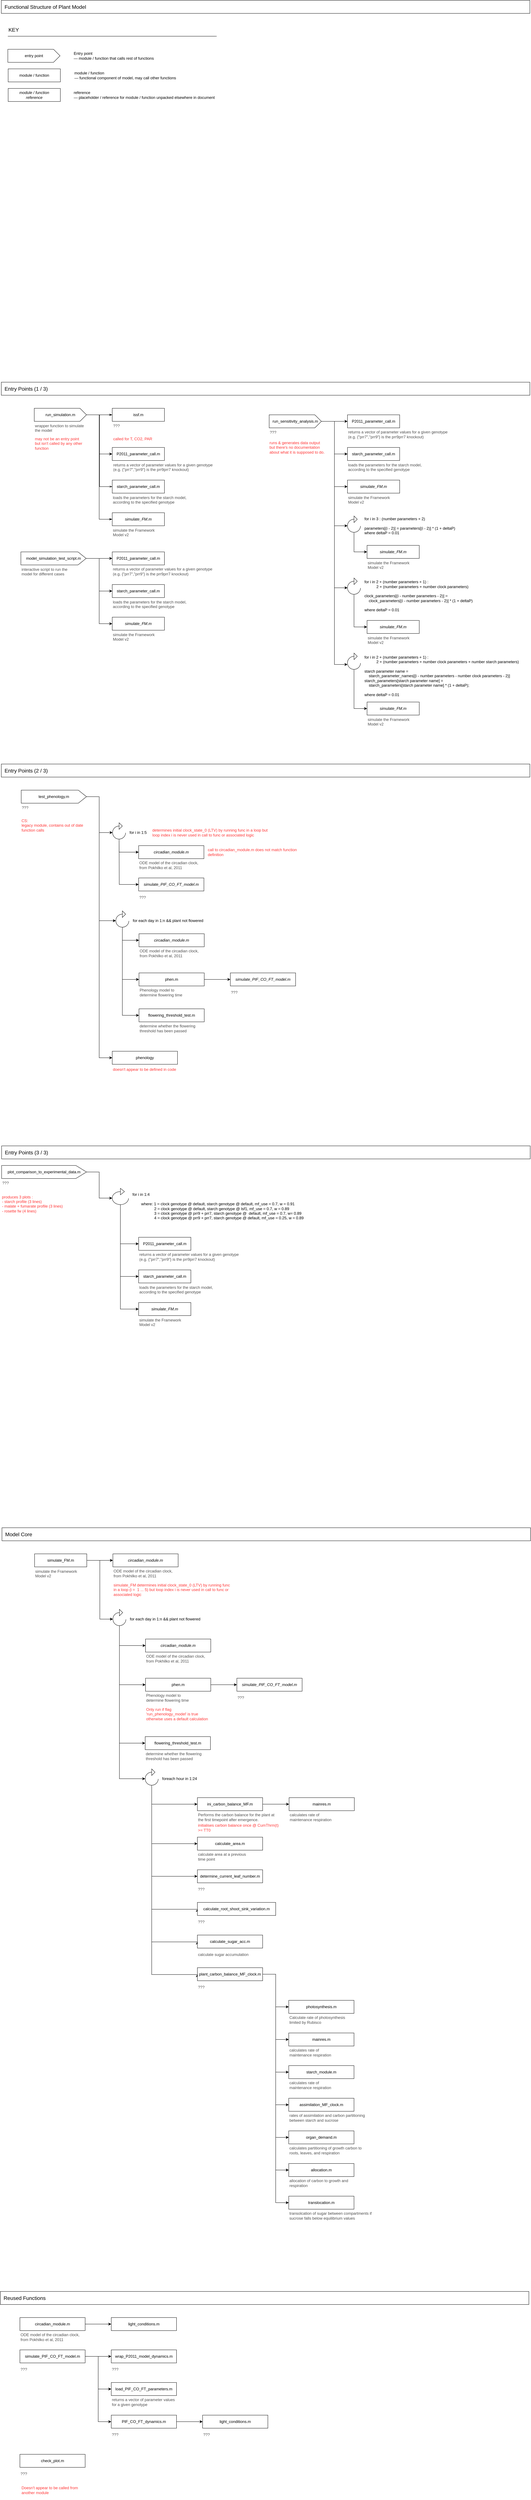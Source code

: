 <mxfile version="24.2.5" type="device">
  <diagram name="Page-1" id="4OQYP99l9z3jyoUwlahB">
    <mxGraphModel dx="1390" dy="1996" grid="1" gridSize="10" guides="1" tooltips="1" connect="1" arrows="1" fold="1" page="1" pageScale="1" pageWidth="1654" pageHeight="1169" math="0" shadow="0">
      <root>
        <mxCell id="0" />
        <mxCell id="1" parent="0" />
        <mxCell id="Ty6IROzU_QYSebtPtgUp-1" value="Entry Points (1 / 3)" style="rounded=0;whiteSpace=wrap;html=1;align=left;fontStyle=0;fontSize=16;spacingLeft=8;" parent="1" vertex="1">
          <mxGeometry x="20" y="20" width="1620" height="40" as="geometry" />
        </mxCell>
        <mxCell id="OyYC3gW6zoi97B_NGa3Y-6" style="edgeStyle=orthogonalEdgeStyle;rounded=0;orthogonalLoop=1;jettySize=auto;html=1;exitX=1;exitY=0.5;exitDx=0;exitDy=0;entryX=0;entryY=0.5;entryDx=0;entryDy=0;endArrow=openThin;endFill=0;" parent="1" source="OyYC3gW6zoi97B_NGa3Y-13" target="OyYC3gW6zoi97B_NGa3Y-2" edge="1">
          <mxGeometry relative="1" as="geometry">
            <Array as="points">
              <mxPoint x="321" y="120" />
              <mxPoint x="321" y="340" />
            </Array>
          </mxGeometry>
        </mxCell>
        <mxCell id="OyYC3gW6zoi97B_NGa3Y-7" style="edgeStyle=orthogonalEdgeStyle;rounded=0;orthogonalLoop=1;jettySize=auto;html=1;exitX=1;exitY=0.5;exitDx=0;exitDy=0;entryX=0;entryY=0.5;entryDx=0;entryDy=0;endArrow=classicThin;endFill=1;" parent="1" source="OyYC3gW6zoi97B_NGa3Y-13" target="OyYC3gW6zoi97B_NGa3Y-3" edge="1">
          <mxGeometry relative="1" as="geometry" />
        </mxCell>
        <mxCell id="OyYC3gW6zoi97B_NGa3Y-8" style="edgeStyle=orthogonalEdgeStyle;rounded=0;orthogonalLoop=1;jettySize=auto;html=1;exitX=1;exitY=0.5;exitDx=0;exitDy=0;entryX=0;entryY=0.5;entryDx=0;entryDy=0;endArrow=classicThin;endFill=1;" parent="1" source="OyYC3gW6zoi97B_NGa3Y-13" target="OyYC3gW6zoi97B_NGa3Y-4" edge="1">
          <mxGeometry relative="1" as="geometry">
            <Array as="points">
              <mxPoint x="320" y="120" />
              <mxPoint x="320" y="440" />
            </Array>
          </mxGeometry>
        </mxCell>
        <mxCell id="OyYC3gW6zoi97B_NGa3Y-2" value="starch_parameter_call.m" style="rounded=0;whiteSpace=wrap;html=1;" parent="1" vertex="1">
          <mxGeometry x="360" y="320" width="160" height="40" as="geometry" />
        </mxCell>
        <mxCell id="OyYC3gW6zoi97B_NGa3Y-3" value="issf.m" style="rounded=0;whiteSpace=wrap;html=1;" parent="1" vertex="1">
          <mxGeometry x="360" y="100" width="160" height="40" as="geometry" />
        </mxCell>
        <mxCell id="OyYC3gW6zoi97B_NGa3Y-4" value="simulate_FM.m" style="rounded=0;whiteSpace=wrap;html=1;fontStyle=2" parent="1" vertex="1">
          <mxGeometry x="360" y="420" width="160" height="40" as="geometry" />
        </mxCell>
        <mxCell id="OyYC3gW6zoi97B_NGa3Y-9" style="edgeStyle=orthogonalEdgeStyle;rounded=0;orthogonalLoop=1;jettySize=auto;html=1;exitX=1;exitY=0.5;exitDx=0;exitDy=0;entryX=0;entryY=0.5;entryDx=0;entryDy=0;" parent="1" source="OyYC3gW6zoi97B_NGa3Y-12" target="OyYC3gW6zoi97B_NGa3Y-42" edge="1">
          <mxGeometry relative="1" as="geometry" />
        </mxCell>
        <mxCell id="OyYC3gW6zoi97B_NGa3Y-49" style="edgeStyle=orthogonalEdgeStyle;rounded=0;orthogonalLoop=1;jettySize=auto;html=1;exitX=1;exitY=0.5;exitDx=0;exitDy=0;entryX=0;entryY=0.5;entryDx=0;entryDy=0;" parent="1" source="OyYC3gW6zoi97B_NGa3Y-12" target="OyYC3gW6zoi97B_NGa3Y-48" edge="1">
          <mxGeometry relative="1" as="geometry">
            <Array as="points">
              <mxPoint x="1041" y="140" />
              <mxPoint x="1041" y="340" />
            </Array>
          </mxGeometry>
        </mxCell>
        <mxCell id="OyYC3gW6zoi97B_NGa3Y-50" style="edgeStyle=orthogonalEdgeStyle;rounded=0;orthogonalLoop=1;jettySize=auto;html=1;exitX=1;exitY=0.5;exitDx=0;exitDy=0;entryX=0;entryY=0.5;entryDx=0;entryDy=0;" parent="1" source="OyYC3gW6zoi97B_NGa3Y-12" target="OyYC3gW6zoi97B_NGa3Y-44" edge="1">
          <mxGeometry relative="1" as="geometry" />
        </mxCell>
        <mxCell id="Ty6IROzU_QYSebtPtgUp-19" style="edgeStyle=orthogonalEdgeStyle;rounded=0;orthogonalLoop=1;jettySize=auto;html=1;exitX=1;exitY=0.5;exitDx=0;exitDy=0;" parent="1" source="OyYC3gW6zoi97B_NGa3Y-12" target="Ty6IROzU_QYSebtPtgUp-15" edge="1">
          <mxGeometry relative="1" as="geometry">
            <Array as="points">
              <mxPoint x="1041" y="140" />
              <mxPoint x="1041" y="460" />
            </Array>
          </mxGeometry>
        </mxCell>
        <mxCell id="Ty6IROzU_QYSebtPtgUp-32" style="edgeStyle=orthogonalEdgeStyle;rounded=0;orthogonalLoop=1;jettySize=auto;html=1;exitX=1;exitY=0.5;exitDx=0;exitDy=0;" parent="1" source="OyYC3gW6zoi97B_NGa3Y-12" target="Ty6IROzU_QYSebtPtgUp-29" edge="1">
          <mxGeometry relative="1" as="geometry">
            <Array as="points">
              <mxPoint x="1041" y="140" />
              <mxPoint x="1041" y="650" />
            </Array>
          </mxGeometry>
        </mxCell>
        <mxCell id="OyYC3gW6zoi97B_NGa3Y-12" value="run_sensitivity_analysis.m" style="shape=stencil(tZTdjsIgEIWfhtsNFPV+w+p7YB23RIQGWF3f3mmhG0lt1582aZrMOfSb0wxAuPCVrIEUtCL8ixQFoxTfWJ9TvUq19DWUIYon6ZTcaoiOD84e4Kx2ITGUqcCp0Lh8TegnrmkeLkprDEKUNT5zbnyESWXwW/obYan9Jatq5B8hgEsho0qKzePYj+U8YDZT3hzbpZ8873TgPDGba3CTgdnrWC5QGdrcXGxlefh29sfs7oapZXNwekZnH+0J/jkO93+zA2hlbgBs8T5ilSOWE8T4u3eegbyEKLX1MLI3UO9NpFUHxsjF3joYme9eaR3vyJGugwva1r0OrRqv7la4Ag==);whiteSpace=wrap;html=1;" parent="1" vertex="1">
          <mxGeometry x="841" y="120" width="160" height="40" as="geometry" />
        </mxCell>
        <mxCell id="Ty6IROzU_QYSebtPtgUp-7" style="edgeStyle=orthogonalEdgeStyle;rounded=0;orthogonalLoop=1;jettySize=auto;html=1;exitX=1;exitY=0.5;exitDx=0;exitDy=0;entryX=0;entryY=0.5;entryDx=0;entryDy=0;" parent="1" source="OyYC3gW6zoi97B_NGa3Y-13" target="4cM30i_C6k8ZRPNzD9nz-3" edge="1">
          <mxGeometry relative="1" as="geometry">
            <Array as="points">
              <mxPoint x="320" y="120" />
              <mxPoint x="320" y="240" />
            </Array>
          </mxGeometry>
        </mxCell>
        <mxCell id="OyYC3gW6zoi97B_NGa3Y-13" value="run_simulation.m" style="shape=stencil(tZTdjsIgEIWfhtsNFPV+w+p7YB23RIQGWF3f3mmhG0lt1582aZrMOfSb0wxAuPCVrIEUtCL8ixQFoxTfWJ9TvUq19DWUIYon6ZTcaoiOD84e4Kx2ITGUqcCp0Lh8TegnrmkeLkprDEKUNT5zbnyESWXwW/obYan9Jatq5B8hgEsho0qKzePYj+U8YDZT3hzbpZ8873TgPDGba3CTgdnrWC5QGdrcXGxlefh29sfs7oapZXNwekZnH+0J/jkO93+zA2hlbgBs8T5ilSOWE8T4u3eegbyEKLX1MLI3UO9NpFUHxsjF3joYme9eaR3vyJGugwva1r0OrRqv7la4Ag==);whiteSpace=wrap;html=1;" parent="1" vertex="1">
          <mxGeometry x="121" y="100" width="160" height="40" as="geometry" />
        </mxCell>
        <mxCell id="OyYC3gW6zoi97B_NGa3Y-14" value="circadian_module.m" style="rounded=0;whiteSpace=wrap;html=1;fontStyle=2" parent="1" vertex="1">
          <mxGeometry x="362" y="3610" width="200" height="40" as="geometry" />
        </mxCell>
        <mxCell id="OyYC3gW6zoi97B_NGa3Y-23" style="edgeStyle=orthogonalEdgeStyle;rounded=0;orthogonalLoop=1;jettySize=auto;html=1;exitX=1;exitY=0.5;exitDx=0;exitDy=0;entryX=0;entryY=0.5;entryDx=0;entryDy=0;" parent="1" source="OyYC3gW6zoi97B_NGa3Y-16" target="OyYC3gW6zoi97B_NGa3Y-18" edge="1">
          <mxGeometry relative="1" as="geometry" />
        </mxCell>
        <mxCell id="OyYC3gW6zoi97B_NGa3Y-16" value="phen.m" style="rounded=0;whiteSpace=wrap;html=1;" parent="1" vertex="1">
          <mxGeometry x="462" y="3991" width="200" height="40" as="geometry" />
        </mxCell>
        <mxCell id="OyYC3gW6zoi97B_NGa3Y-18" value="simulate_PIF_CO_FT_model.m" style="rounded=0;whiteSpace=wrap;html=1;fontStyle=2" parent="1" vertex="1">
          <mxGeometry x="742" y="3991" width="200" height="40" as="geometry" />
        </mxCell>
        <mxCell id="OyYC3gW6zoi97B_NGa3Y-29" value="Phenology model to determine flowering time" style="text;html=1;align=left;verticalAlign=middle;whiteSpace=wrap;rounded=0;fontColor=#4D4D4D;" parent="1" vertex="1">
          <mxGeometry x="462" y="4031" width="160" height="40" as="geometry" />
        </mxCell>
        <mxCell id="OyYC3gW6zoi97B_NGa3Y-30" value="???" style="text;html=1;align=left;verticalAlign=middle;whiteSpace=wrap;rounded=0;fontColor=#4D4D4D;" parent="1" vertex="1">
          <mxGeometry x="742" y="4031" width="160" height="40" as="geometry" />
        </mxCell>
        <mxCell id="OyYC3gW6zoi97B_NGa3Y-35" value="simulate the Framework Model v2" style="text;html=1;align=left;verticalAlign=top;whiteSpace=wrap;rounded=0;fontColor=#4D4D4D;" parent="1" vertex="1">
          <mxGeometry x="360" y="460" width="160" height="40" as="geometry" />
        </mxCell>
        <mxCell id="OyYC3gW6zoi97B_NGa3Y-36" value="ODE model of the circadian clock, from Pokhilko et al, 2011" style="text;html=1;align=left;verticalAlign=middle;whiteSpace=wrap;rounded=0;fontColor=#4D4D4D;" parent="1" vertex="1">
          <mxGeometry x="362" y="3650" width="200" height="40" as="geometry" />
        </mxCell>
        <mxCell id="OyYC3gW6zoi97B_NGa3Y-38" value="???" style="text;html=1;align=left;verticalAlign=top;whiteSpace=wrap;rounded=0;fontColor=#4D4D4D;" parent="1" vertex="1">
          <mxGeometry x="841" y="160" width="160" height="40" as="geometry" />
        </mxCell>
        <mxCell id="OyYC3gW6zoi97B_NGa3Y-39" value="wrapper function to simulate the model" style="text;html=1;align=left;verticalAlign=top;whiteSpace=wrap;rounded=0;fontColor=#4D4D4D;" parent="1" vertex="1">
          <mxGeometry x="121" y="140" width="160" height="40" as="geometry" />
        </mxCell>
        <mxCell id="OyYC3gW6zoi97B_NGa3Y-40" value="loads the parameters for the starch model, according to the specified genotype" style="text;html=1;align=left;verticalAlign=top;whiteSpace=wrap;rounded=0;fontColor=#4D4D4D;" parent="1" vertex="1">
          <mxGeometry x="1081" y="260" width="240" height="40" as="geometry" />
        </mxCell>
        <mxCell id="OyYC3gW6zoi97B_NGa3Y-41" value="returns a vector of parameter values for a given genotype (e.g. {&quot;prr7&quot;,&quot;prr9&quot;} is the prr9prr7 knockout)" style="text;html=1;align=left;verticalAlign=middle;whiteSpace=wrap;rounded=0;fontColor=#4D4D4D;" parent="1" vertex="1">
          <mxGeometry x="1081" y="160" width="320" height="40" as="geometry" />
        </mxCell>
        <mxCell id="OyYC3gW6zoi97B_NGa3Y-42" value="P2011_parameter_call.m" style="rounded=0;whiteSpace=wrap;html=1;" parent="1" vertex="1">
          <mxGeometry x="1081" y="120" width="160" height="40" as="geometry" />
        </mxCell>
        <mxCell id="OyYC3gW6zoi97B_NGa3Y-43" value="returns a vector of parameter values for a given genotype (e.g. {&quot;prr7&quot;,&quot;prr9&quot;} is the prr9prr7 knockout)" style="text;html=1;align=left;verticalAlign=top;whiteSpace=wrap;rounded=0;fontColor=#4D4D4D;" parent="1" vertex="1">
          <mxGeometry x="361" y="260" width="320" height="40" as="geometry" />
        </mxCell>
        <mxCell id="OyYC3gW6zoi97B_NGa3Y-44" value="starch_parameter_call.m" style="rounded=0;whiteSpace=wrap;html=1;" parent="1" vertex="1">
          <mxGeometry x="1081" y="220" width="160" height="40" as="geometry" />
        </mxCell>
        <mxCell id="OyYC3gW6zoi97B_NGa3Y-46" value="loads the parameters for the starch model, according to the specified genotype" style="text;html=1;align=left;verticalAlign=top;whiteSpace=wrap;rounded=0;fontColor=#4D4D4D;" parent="1" vertex="1">
          <mxGeometry x="360" y="360" width="240" height="40" as="geometry" />
        </mxCell>
        <mxCell id="OyYC3gW6zoi97B_NGa3Y-47" value="simulate the Framework Model v2" style="text;html=1;align=left;verticalAlign=top;whiteSpace=wrap;rounded=0;fontColor=#4D4D4D;" parent="1" vertex="1">
          <mxGeometry x="1081" y="360" width="160" height="40" as="geometry" />
        </mxCell>
        <mxCell id="OyYC3gW6zoi97B_NGa3Y-48" value="simulate_FM.m" style="rounded=0;whiteSpace=wrap;html=1;fontStyle=2" parent="1" vertex="1">
          <mxGeometry x="1081" y="320" width="160" height="40" as="geometry" />
        </mxCell>
        <mxCell id="OyYC3gW6zoi97B_NGa3Y-59" style="edgeStyle=orthogonalEdgeStyle;rounded=0;orthogonalLoop=1;jettySize=auto;html=1;exitX=1;exitY=0.5;exitDx=0;exitDy=0;entryX=0;entryY=0.5;entryDx=0;entryDy=0;" parent="1" source="OyYC3gW6zoi97B_NGa3Y-51" target="OyYC3gW6zoi97B_NGa3Y-53" edge="1">
          <mxGeometry relative="1" as="geometry" />
        </mxCell>
        <mxCell id="OyYC3gW6zoi97B_NGa3Y-60" style="edgeStyle=orthogonalEdgeStyle;rounded=0;orthogonalLoop=1;jettySize=auto;html=1;exitX=1;exitY=0.5;exitDx=0;exitDy=0;entryX=0;entryY=0.5;entryDx=0;entryDy=0;" parent="1" source="OyYC3gW6zoi97B_NGa3Y-51" target="OyYC3gW6zoi97B_NGa3Y-55" edge="1">
          <mxGeometry relative="1" as="geometry" />
        </mxCell>
        <mxCell id="OyYC3gW6zoi97B_NGa3Y-61" style="edgeStyle=orthogonalEdgeStyle;rounded=0;orthogonalLoop=1;jettySize=auto;html=1;exitX=1;exitY=0.5;exitDx=0;exitDy=0;entryX=0;entryY=0.5;entryDx=0;entryDy=0;" parent="1" source="OyYC3gW6zoi97B_NGa3Y-51" target="OyYC3gW6zoi97B_NGa3Y-57" edge="1">
          <mxGeometry relative="1" as="geometry" />
        </mxCell>
        <mxCell id="OyYC3gW6zoi97B_NGa3Y-51" value="model_simulation_test_script.m" style="shape=stencil(tZTdjsIgEIWfhtsNFPV+w+p7YB23RIQGWF3f3mmhG0lt1582aZrMOfSb0wxAuPCVrIEUtCL8ixQFoxTfWJ9TvUq19DWUIYon6ZTcaoiOD84e4Kx2ITGUqcCp0Lh8TegnrmkeLkprDEKUNT5zbnyESWXwW/obYan9Jatq5B8hgEsho0qKzePYj+U8YDZT3hzbpZ8873TgPDGba3CTgdnrWC5QGdrcXGxlefh29sfs7oapZXNwekZnH+0J/jkO93+zA2hlbgBs8T5ilSOWE8T4u3eegbyEKLX1MLI3UO9NpFUHxsjF3joYme9eaR3vyJGugwva1r0OrRqv7la4Ag==);whiteSpace=wrap;html=1;" parent="1" vertex="1">
          <mxGeometry x="80" y="540" width="200" height="40" as="geometry" />
        </mxCell>
        <mxCell id="OyYC3gW6zoi97B_NGa3Y-52" value="interactive script to run the model for different cases" style="text;html=1;align=left;verticalAlign=top;whiteSpace=wrap;rounded=0;fontColor=#4D4D4D;" parent="1" vertex="1">
          <mxGeometry x="80" y="580" width="160" height="40" as="geometry" />
        </mxCell>
        <mxCell id="OyYC3gW6zoi97B_NGa3Y-53" value="P2011_parameter_call.m" style="rounded=0;whiteSpace=wrap;html=1;" parent="1" vertex="1">
          <mxGeometry x="360" y="540" width="160" height="40" as="geometry" />
        </mxCell>
        <mxCell id="OyYC3gW6zoi97B_NGa3Y-54" value="returns a vector of parameter values for a given genotype (e.g. {&quot;prr7&quot;,&quot;prr9&quot;} is the prr9prr7 knockout)" style="text;html=1;align=left;verticalAlign=middle;whiteSpace=wrap;rounded=0;fontColor=#4D4D4D;" parent="1" vertex="1">
          <mxGeometry x="360" y="580" width="320" height="40" as="geometry" />
        </mxCell>
        <mxCell id="OyYC3gW6zoi97B_NGa3Y-55" value="starch_parameter_call.m" style="rounded=0;whiteSpace=wrap;html=1;" parent="1" vertex="1">
          <mxGeometry x="360" y="640" width="160" height="40" as="geometry" />
        </mxCell>
        <mxCell id="OyYC3gW6zoi97B_NGa3Y-56" value="loads the parameters for the starch model, according to the specified genotype" style="text;html=1;align=left;verticalAlign=top;whiteSpace=wrap;rounded=0;fontColor=#4D4D4D;" parent="1" vertex="1">
          <mxGeometry x="360" y="680" width="240" height="40" as="geometry" />
        </mxCell>
        <mxCell id="OyYC3gW6zoi97B_NGa3Y-57" value="simulate_FM.m" style="rounded=0;whiteSpace=wrap;html=1;fontStyle=2" parent="1" vertex="1">
          <mxGeometry x="360" y="740" width="160" height="40" as="geometry" />
        </mxCell>
        <mxCell id="OyYC3gW6zoi97B_NGa3Y-58" value="simulate the Framework Model v2" style="text;html=1;align=left;verticalAlign=top;whiteSpace=wrap;rounded=0;fontColor=#4D4D4D;" parent="1" vertex="1">
          <mxGeometry x="360" y="780" width="160" height="40" as="geometry" />
        </mxCell>
        <mxCell id="OyYC3gW6zoi97B_NGa3Y-67" style="edgeStyle=orthogonalEdgeStyle;rounded=0;orthogonalLoop=1;jettySize=auto;html=1;exitX=1;exitY=0.5;exitDx=0;exitDy=0;entryX=0;entryY=0.5;entryDx=0;entryDy=0;" parent="1" source="OyYC3gW6zoi97B_NGa3Y-62" target="OyYC3gW6zoi97B_NGa3Y-14" edge="1">
          <mxGeometry relative="1" as="geometry" />
        </mxCell>
        <mxCell id="OyYC3gW6zoi97B_NGa3Y-69" style="edgeStyle=orthogonalEdgeStyle;rounded=0;orthogonalLoop=1;jettySize=auto;html=1;entryX=0;entryY=0.5;entryDx=0;entryDy=0;" parent="1" source="QBO8LM26LkIvInR4Ni3u-11" target="OyYC3gW6zoi97B_NGa3Y-16" edge="1">
          <mxGeometry relative="1" as="geometry">
            <Array as="points">
              <mxPoint x="382" y="4011" />
            </Array>
          </mxGeometry>
        </mxCell>
        <mxCell id="OyYC3gW6zoi97B_NGa3Y-72" style="edgeStyle=orthogonalEdgeStyle;rounded=0;orthogonalLoop=1;jettySize=auto;html=1;entryX=0;entryY=0.5;entryDx=0;entryDy=0;" parent="1" source="QBO8LM26LkIvInR4Ni3u-16" target="OyYC3gW6zoi97B_NGa3Y-71" edge="1">
          <mxGeometry relative="1" as="geometry">
            <Array as="points">
              <mxPoint x="481" y="4498" />
            </Array>
          </mxGeometry>
        </mxCell>
        <mxCell id="OyYC3gW6zoi97B_NGa3Y-77" style="edgeStyle=orthogonalEdgeStyle;rounded=0;orthogonalLoop=1;jettySize=auto;html=1;entryX=0;entryY=0.5;entryDx=0;entryDy=0;" parent="1" source="QBO8LM26LkIvInR4Ni3u-16" target="OyYC3gW6zoi97B_NGa3Y-73" edge="1">
          <mxGeometry relative="1" as="geometry">
            <mxPoint x="271" y="4169" as="sourcePoint" />
            <Array as="points">
              <mxPoint x="481" y="4598" />
            </Array>
          </mxGeometry>
        </mxCell>
        <mxCell id="OyYC3gW6zoi97B_NGa3Y-78" style="edgeStyle=orthogonalEdgeStyle;rounded=0;orthogonalLoop=1;jettySize=auto;html=1;entryX=0;entryY=0.5;entryDx=0;entryDy=0;" parent="1" source="QBO8LM26LkIvInR4Ni3u-16" target="OyYC3gW6zoi97B_NGa3Y-75" edge="1">
          <mxGeometry relative="1" as="geometry">
            <Array as="points">
              <mxPoint x="481" y="4699" />
            </Array>
          </mxGeometry>
        </mxCell>
        <mxCell id="OyYC3gW6zoi97B_NGa3Y-81" style="edgeStyle=orthogonalEdgeStyle;rounded=0;orthogonalLoop=1;jettySize=auto;html=1;entryX=0;entryY=0.5;entryDx=0;entryDy=0;" parent="1" source="QBO8LM26LkIvInR4Ni3u-16" target="OyYC3gW6zoi97B_NGa3Y-79" edge="1">
          <mxGeometry relative="1" as="geometry">
            <Array as="points">
              <mxPoint x="481" y="4799" />
            </Array>
          </mxGeometry>
        </mxCell>
        <mxCell id="OyYC3gW6zoi97B_NGa3Y-96" style="edgeStyle=orthogonalEdgeStyle;rounded=0;orthogonalLoop=1;jettySize=auto;html=1;entryX=0;entryY=0.5;entryDx=0;entryDy=0;" parent="1" source="QBO8LM26LkIvInR4Ni3u-16" target="OyYC3gW6zoi97B_NGa3Y-82" edge="1">
          <mxGeometry relative="1" as="geometry">
            <Array as="points">
              <mxPoint x="481" y="4899" />
            </Array>
          </mxGeometry>
        </mxCell>
        <mxCell id="QBO8LM26LkIvInR4Ni3u-4" style="edgeStyle=orthogonalEdgeStyle;rounded=0;orthogonalLoop=1;jettySize=auto;html=1;entryX=0;entryY=0.5;entryDx=0;entryDy=0;" parent="1" source="QBO8LM26LkIvInR4Ni3u-11" target="QBO8LM26LkIvInR4Ni3u-2" edge="1">
          <mxGeometry relative="1" as="geometry">
            <Array as="points">
              <mxPoint x="382" y="4190" />
            </Array>
          </mxGeometry>
        </mxCell>
        <mxCell id="QBO8LM26LkIvInR4Ni3u-6" style="edgeStyle=orthogonalEdgeStyle;rounded=0;orthogonalLoop=1;jettySize=auto;html=1;entryX=0;entryY=0.5;entryDx=0;entryDy=0;" parent="1" source="QBO8LM26LkIvInR4Ni3u-11" target="QBO8LM26LkIvInR4Ni3u-1" edge="1">
          <mxGeometry relative="1" as="geometry">
            <Array as="points">
              <mxPoint x="382" y="3891" />
            </Array>
          </mxGeometry>
        </mxCell>
        <mxCell id="QBO8LM26LkIvInR4Ni3u-20" style="edgeStyle=orthogonalEdgeStyle;rounded=0;orthogonalLoop=1;jettySize=auto;html=1;exitX=1;exitY=0.5;exitDx=0;exitDy=0;" parent="1" source="OyYC3gW6zoi97B_NGa3Y-62" target="QBO8LM26LkIvInR4Ni3u-11" edge="1">
          <mxGeometry relative="1" as="geometry">
            <Array as="points">
              <mxPoint x="322" y="3630" />
              <mxPoint x="322" y="3810" />
            </Array>
          </mxGeometry>
        </mxCell>
        <mxCell id="OyYC3gW6zoi97B_NGa3Y-62" value="simulate_FM.m" style="rounded=0;whiteSpace=wrap;html=1;" parent="1" vertex="1">
          <mxGeometry x="122" y="3610" width="160" height="40" as="geometry" />
        </mxCell>
        <mxCell id="OyYC3gW6zoi97B_NGa3Y-63" value="simulate the Framework Model v2" style="text;html=1;align=left;verticalAlign=top;whiteSpace=wrap;rounded=0;fontColor=#4D4D4D;" parent="1" vertex="1">
          <mxGeometry x="122" y="3650" width="160" height="40" as="geometry" />
        </mxCell>
        <mxCell id="OyYC3gW6zoi97B_NGa3Y-65" value="Only run if flag &#39;run_phenology_model&#39; is true otherwise uses a default calculation" style="text;html=1;align=left;verticalAlign=middle;whiteSpace=wrap;rounded=0;fontColor=#FF3333;" parent="1" vertex="1">
          <mxGeometry x="462" y="4071" width="200" height="59" as="geometry" />
        </mxCell>
        <mxCell id="OyYC3gW6zoi97B_NGa3Y-66" value="simulate_FM determines initial clock_state_0 (LTV) by running func in a loop (&lt;span style=&quot;background-color: initial;&quot;&gt;i =&amp;nbsp; 1 ... 5) but loop index i is never used in call to func or associated logic&lt;/span&gt;" style="text;html=1;align=left;verticalAlign=middle;whiteSpace=wrap;rounded=0;fontColor=#FF3333;" parent="1" vertex="1">
          <mxGeometry x="362" y="3690" width="360" height="60" as="geometry" />
        </mxCell>
        <mxCell id="OyYC3gW6zoi97B_NGa3Y-70" value="calculate area at a previous time point" style="text;html=1;align=left;verticalAlign=middle;whiteSpace=wrap;rounded=0;fontColor=#4D4D4D;" parent="1" vertex="1">
          <mxGeometry x="621" y="4518" width="160" height="40" as="geometry" />
        </mxCell>
        <mxCell id="OyYC3gW6zoi97B_NGa3Y-71" value="calculate_area.m" style="rounded=0;whiteSpace=wrap;html=1;" parent="1" vertex="1">
          <mxGeometry x="621" y="4478" width="200" height="40" as="geometry" />
        </mxCell>
        <mxCell id="OyYC3gW6zoi97B_NGa3Y-73" value="determine_current_leaf_number.m" style="rounded=0;whiteSpace=wrap;html=1;" parent="1" vertex="1">
          <mxGeometry x="621" y="4578" width="200" height="40" as="geometry" />
        </mxCell>
        <mxCell id="OyYC3gW6zoi97B_NGa3Y-74" value="???" style="text;html=1;align=left;verticalAlign=middle;whiteSpace=wrap;rounded=0;fontColor=#4D4D4D;" parent="1" vertex="1">
          <mxGeometry x="621" y="4618" width="160" height="40" as="geometry" />
        </mxCell>
        <mxCell id="OyYC3gW6zoi97B_NGa3Y-75" value="calculate_root_shoot_sink_variation.m" style="rounded=0;whiteSpace=wrap;html=1;" parent="1" vertex="1">
          <mxGeometry x="621" y="4678" width="240" height="40" as="geometry" />
        </mxCell>
        <mxCell id="OyYC3gW6zoi97B_NGa3Y-76" value="???" style="text;html=1;align=left;verticalAlign=middle;whiteSpace=wrap;rounded=0;fontColor=#4D4D4D;" parent="1" vertex="1">
          <mxGeometry x="621" y="4718" width="160" height="40" as="geometry" />
        </mxCell>
        <mxCell id="OyYC3gW6zoi97B_NGa3Y-79" value="&lt;font style=&quot;font-size: 12px;&quot;&gt;&lt;span style=&quot;white-space: pre; text-align: start; background-color: initial;&quot;&gt;&lt;font style=&quot;font-size: 12px;&quot; face=&quot;Helvetica&quot;&gt;calculate_sugar_acc&lt;/font&gt;&lt;/span&gt;.m&lt;/font&gt;" style="rounded=0;whiteSpace=wrap;html=1;" parent="1" vertex="1">
          <mxGeometry x="621" y="4778" width="200" height="40" as="geometry" />
        </mxCell>
        <mxCell id="OyYC3gW6zoi97B_NGa3Y-80" value="calculate sugar accumulation" style="text;html=1;align=left;verticalAlign=middle;whiteSpace=wrap;rounded=0;fontColor=#4D4D4D;" parent="1" vertex="1">
          <mxGeometry x="621" y="4818" width="160" height="40" as="geometry" />
        </mxCell>
        <mxCell id="OyYC3gW6zoi97B_NGa3Y-86" style="edgeStyle=orthogonalEdgeStyle;rounded=0;orthogonalLoop=1;jettySize=auto;html=1;exitX=1;exitY=0.5;exitDx=0;exitDy=0;entryX=0;entryY=0.5;entryDx=0;entryDy=0;" parent="1" source="OyYC3gW6zoi97B_NGa3Y-82" target="OyYC3gW6zoi97B_NGa3Y-84" edge="1">
          <mxGeometry relative="1" as="geometry" />
        </mxCell>
        <mxCell id="OyYC3gW6zoi97B_NGa3Y-89" style="edgeStyle=orthogonalEdgeStyle;rounded=0;orthogonalLoop=1;jettySize=auto;html=1;exitX=1;exitY=0.5;exitDx=0;exitDy=0;entryX=0;entryY=0.5;entryDx=0;entryDy=0;" parent="1" source="OyYC3gW6zoi97B_NGa3Y-82" target="OyYC3gW6zoi97B_NGa3Y-87" edge="1">
          <mxGeometry relative="1" as="geometry" />
        </mxCell>
        <mxCell id="OyYC3gW6zoi97B_NGa3Y-94" style="edgeStyle=orthogonalEdgeStyle;rounded=0;orthogonalLoop=1;jettySize=auto;html=1;exitX=1;exitY=0.5;exitDx=0;exitDy=0;entryX=0;entryY=0.5;entryDx=0;entryDy=0;" parent="1" source="OyYC3gW6zoi97B_NGa3Y-82" target="OyYC3gW6zoi97B_NGa3Y-90" edge="1">
          <mxGeometry relative="1" as="geometry" />
        </mxCell>
        <mxCell id="OyYC3gW6zoi97B_NGa3Y-95" style="edgeStyle=orthogonalEdgeStyle;rounded=0;orthogonalLoop=1;jettySize=auto;html=1;exitX=1;exitY=0.5;exitDx=0;exitDy=0;entryX=0;entryY=0.5;entryDx=0;entryDy=0;" parent="1" source="OyYC3gW6zoi97B_NGa3Y-82" target="OyYC3gW6zoi97B_NGa3Y-93" edge="1">
          <mxGeometry relative="1" as="geometry" />
        </mxCell>
        <mxCell id="OyYC3gW6zoi97B_NGa3Y-99" style="edgeStyle=orthogonalEdgeStyle;rounded=0;orthogonalLoop=1;jettySize=auto;html=1;exitX=1;exitY=0.5;exitDx=0;exitDy=0;entryX=0;entryY=0.5;entryDx=0;entryDy=0;" parent="1" source="OyYC3gW6zoi97B_NGa3Y-82" target="OyYC3gW6zoi97B_NGa3Y-97" edge="1">
          <mxGeometry relative="1" as="geometry" />
        </mxCell>
        <mxCell id="OyYC3gW6zoi97B_NGa3Y-102" style="edgeStyle=orthogonalEdgeStyle;rounded=0;orthogonalLoop=1;jettySize=auto;html=1;exitX=1;exitY=0.5;exitDx=0;exitDy=0;entryX=0;entryY=0.5;entryDx=0;entryDy=0;" parent="1" source="OyYC3gW6zoi97B_NGa3Y-82" target="OyYC3gW6zoi97B_NGa3Y-100" edge="1">
          <mxGeometry relative="1" as="geometry" />
        </mxCell>
        <mxCell id="OyYC3gW6zoi97B_NGa3Y-105" style="edgeStyle=orthogonalEdgeStyle;rounded=0;orthogonalLoop=1;jettySize=auto;html=1;exitX=1;exitY=0.5;exitDx=0;exitDy=0;entryX=0;entryY=0.5;entryDx=0;entryDy=0;" parent="1" source="OyYC3gW6zoi97B_NGa3Y-82" target="OyYC3gW6zoi97B_NGa3Y-103" edge="1">
          <mxGeometry relative="1" as="geometry" />
        </mxCell>
        <mxCell id="OyYC3gW6zoi97B_NGa3Y-82" value="plant_carbon_balance_MF_clock.m" style="rounded=0;whiteSpace=wrap;html=1;" parent="1" vertex="1">
          <mxGeometry x="621" y="4878" width="200" height="40" as="geometry" />
        </mxCell>
        <mxCell id="OyYC3gW6zoi97B_NGa3Y-83" value="???" style="text;html=1;align=left;verticalAlign=middle;whiteSpace=wrap;rounded=0;fontColor=#4D4D4D;" parent="1" vertex="1">
          <mxGeometry x="621" y="4918" width="160" height="40" as="geometry" />
        </mxCell>
        <mxCell id="OyYC3gW6zoi97B_NGa3Y-84" value="photosynthesis.m" style="rounded=0;whiteSpace=wrap;html=1;" parent="1" vertex="1">
          <mxGeometry x="901" y="4978" width="200" height="40" as="geometry" />
        </mxCell>
        <mxCell id="OyYC3gW6zoi97B_NGa3Y-85" value="Calculate rate of photosynthesis limited by Rubisco" style="text;html=1;align=left;verticalAlign=middle;whiteSpace=wrap;rounded=0;fontColor=#4D4D4D;" parent="1" vertex="1">
          <mxGeometry x="901" y="5018" width="200" height="40" as="geometry" />
        </mxCell>
        <mxCell id="OyYC3gW6zoi97B_NGa3Y-87" value="mainres.m" style="rounded=0;whiteSpace=wrap;html=1;" parent="1" vertex="1">
          <mxGeometry x="901" y="5078" width="200" height="40" as="geometry" />
        </mxCell>
        <mxCell id="OyYC3gW6zoi97B_NGa3Y-88" value="calculates rate of maintenance respiration" style="text;html=1;align=left;verticalAlign=middle;whiteSpace=wrap;rounded=0;fontColor=#4D4D4D;" parent="1" vertex="1">
          <mxGeometry x="901" y="5118" width="160" height="40" as="geometry" />
        </mxCell>
        <mxCell id="OyYC3gW6zoi97B_NGa3Y-90" value="starch_module.m" style="rounded=0;whiteSpace=wrap;html=1;" parent="1" vertex="1">
          <mxGeometry x="901" y="5178" width="200" height="40" as="geometry" />
        </mxCell>
        <mxCell id="OyYC3gW6zoi97B_NGa3Y-91" value="calculates rate of maintenance respiration" style="text;html=1;align=left;verticalAlign=middle;whiteSpace=wrap;rounded=0;fontColor=#4D4D4D;" parent="1" vertex="1">
          <mxGeometry x="901" y="5218" width="160" height="40" as="geometry" />
        </mxCell>
        <mxCell id="OyYC3gW6zoi97B_NGa3Y-92" value="rates of assimilation and carbon partitioning between starch and sucrose" style="text;html=1;align=left;verticalAlign=middle;whiteSpace=wrap;rounded=0;fontColor=#4D4D4D;" parent="1" vertex="1">
          <mxGeometry x="901" y="5318" width="240" height="40" as="geometry" />
        </mxCell>
        <mxCell id="OyYC3gW6zoi97B_NGa3Y-93" value="assimilation_MF_clock.m" style="rounded=0;whiteSpace=wrap;html=1;" parent="1" vertex="1">
          <mxGeometry x="901" y="5278" width="200" height="40" as="geometry" />
        </mxCell>
        <mxCell id="OyYC3gW6zoi97B_NGa3Y-97" value="organ_demand.m" style="rounded=0;whiteSpace=wrap;html=1;" parent="1" vertex="1">
          <mxGeometry x="901" y="5378" width="200" height="40" as="geometry" />
        </mxCell>
        <mxCell id="OyYC3gW6zoi97B_NGa3Y-98" value="calculates partitioning of growth carbon to roots, leaves, and respiration" style="text;html=1;align=left;verticalAlign=middle;whiteSpace=wrap;rounded=0;fontColor=#4D4D4D;" parent="1" vertex="1">
          <mxGeometry x="901" y="5418" width="240" height="40" as="geometry" />
        </mxCell>
        <mxCell id="OyYC3gW6zoi97B_NGa3Y-100" value="allocation.m" style="rounded=0;whiteSpace=wrap;html=1;" parent="1" vertex="1">
          <mxGeometry x="901" y="5478" width="200" height="40" as="geometry" />
        </mxCell>
        <mxCell id="OyYC3gW6zoi97B_NGa3Y-101" value="allocation of carbon to growth and respiration" style="text;html=1;align=left;verticalAlign=middle;whiteSpace=wrap;rounded=0;fontColor=#4D4D4D;" parent="1" vertex="1">
          <mxGeometry x="901" y="5518" width="240" height="40" as="geometry" />
        </mxCell>
        <mxCell id="OyYC3gW6zoi97B_NGa3Y-103" value="translocation.m" style="rounded=0;whiteSpace=wrap;html=1;" parent="1" vertex="1">
          <mxGeometry x="901" y="5578" width="200" height="40" as="geometry" />
        </mxCell>
        <mxCell id="OyYC3gW6zoi97B_NGa3Y-104" value="transolcation of sugar between compartments if sucrose falls below equilibrium values" style="text;html=1;align=left;verticalAlign=middle;whiteSpace=wrap;rounded=0;fontColor=#4D4D4D;" parent="1" vertex="1">
          <mxGeometry x="901" y="5618" width="280" height="40" as="geometry" />
        </mxCell>
        <mxCell id="QBO8LM26LkIvInR4Ni3u-1" value="circadian_module.m" style="rounded=0;whiteSpace=wrap;html=1;fontStyle=2" parent="1" vertex="1">
          <mxGeometry x="462" y="3871" width="200" height="40" as="geometry" />
        </mxCell>
        <mxCell id="QBO8LM26LkIvInR4Ni3u-2" value="flowering_threshold_test.m" style="rounded=0;whiteSpace=wrap;html=1;" parent="1" vertex="1">
          <mxGeometry x="461" y="4170" width="200" height="40" as="geometry" />
        </mxCell>
        <mxCell id="QBO8LM26LkIvInR4Ni3u-3" value="determine whether the flowering threshold has been passed" style="text;html=1;align=left;verticalAlign=middle;whiteSpace=wrap;rounded=0;fontColor=#4D4D4D;" parent="1" vertex="1">
          <mxGeometry x="461" y="4210" width="200" height="40" as="geometry" />
        </mxCell>
        <mxCell id="QBO8LM26LkIvInR4Ni3u-5" value="ODE model of the circadian clock, from Pokhilko et al, 2011" style="text;html=1;align=left;verticalAlign=middle;whiteSpace=wrap;rounded=0;fontColor=#4D4D4D;" parent="1" vertex="1">
          <mxGeometry x="462" y="3911" width="200" height="40" as="geometry" />
        </mxCell>
        <mxCell id="QBO8LM26LkIvInR4Ni3u-15" value="" style="group" parent="1" vertex="1" connectable="0">
          <mxGeometry x="461" y="4269" width="40" height="50" as="geometry" />
        </mxCell>
        <mxCell id="QBO8LM26LkIvInR4Ni3u-16" value="" style="verticalLabelPosition=bottom;verticalAlign=top;html=1;shape=mxgraph.basic.arc;startAngle=0.256;endAngle=0.002;strokeColor=default;" parent="QBO8LM26LkIvInR4Ni3u-15" vertex="1">
          <mxGeometry y="10" width="40" height="40" as="geometry" />
        </mxCell>
        <mxCell id="QBO8LM26LkIvInR4Ni3u-17" value="" style="triangle;whiteSpace=wrap;html=1;" parent="QBO8LM26LkIvInR4Ni3u-15" vertex="1">
          <mxGeometry x="20" width="10" height="20" as="geometry" />
        </mxCell>
        <mxCell id="QBO8LM26LkIvInR4Ni3u-18" value="foreach hour in 1:24" style="text;html=1;align=left;verticalAlign=middle;whiteSpace=wrap;rounded=0;" parent="1" vertex="1">
          <mxGeometry x="511" y="4279" width="120" height="40" as="geometry" />
        </mxCell>
        <mxCell id="QBO8LM26LkIvInR4Ni3u-19" value="" style="group" parent="1" vertex="1" connectable="0">
          <mxGeometry x="362" y="3780" width="280" height="50" as="geometry" />
        </mxCell>
        <mxCell id="QBO8LM26LkIvInR4Ni3u-13" value="" style="group" parent="QBO8LM26LkIvInR4Ni3u-19" vertex="1" connectable="0">
          <mxGeometry width="40" height="50" as="geometry" />
        </mxCell>
        <mxCell id="QBO8LM26LkIvInR4Ni3u-11" value="" style="verticalLabelPosition=bottom;verticalAlign=top;html=1;shape=mxgraph.basic.arc;startAngle=0.256;endAngle=0.002;strokeColor=default;" parent="QBO8LM26LkIvInR4Ni3u-13" vertex="1">
          <mxGeometry y="10" width="40" height="40" as="geometry" />
        </mxCell>
        <mxCell id="QBO8LM26LkIvInR4Ni3u-12" value="" style="triangle;whiteSpace=wrap;html=1;" parent="QBO8LM26LkIvInR4Ni3u-13" vertex="1">
          <mxGeometry x="20" width="10" height="20" as="geometry" />
        </mxCell>
        <mxCell id="QBO8LM26LkIvInR4Ni3u-14" value="for each day in 1:n &amp;amp;&amp;amp; plant not flowered" style="text;html=1;align=left;verticalAlign=middle;whiteSpace=wrap;rounded=0;" parent="QBO8LM26LkIvInR4Ni3u-19" vertex="1">
          <mxGeometry x="50" y="10" width="230" height="40" as="geometry" />
        </mxCell>
        <mxCell id="QBO8LM26LkIvInR4Ni3u-21" style="edgeStyle=orthogonalEdgeStyle;rounded=0;orthogonalLoop=1;jettySize=auto;html=1;startArrow=classic;startFill=1;endArrow=none;endFill=0;" parent="1" source="QBO8LM26LkIvInR4Ni3u-16" target="QBO8LM26LkIvInR4Ni3u-11" edge="1">
          <mxGeometry relative="1" as="geometry" />
        </mxCell>
        <mxCell id="QBO8LM26LkIvInR4Ni3u-30" style="edgeStyle=orthogonalEdgeStyle;rounded=0;orthogonalLoop=1;jettySize=auto;html=1;exitX=0;exitY=0.5;exitDx=0;exitDy=0;startArrow=classic;startFill=1;endArrow=none;endFill=0;" parent="1" source="QBO8LM26LkIvInR4Ni3u-26" target="QBO8LM26LkIvInR4Ni3u-16" edge="1">
          <mxGeometry relative="1" as="geometry" />
        </mxCell>
        <mxCell id="4cM30i_C6k8ZRPNzD9nz-7" style="edgeStyle=orthogonalEdgeStyle;rounded=0;orthogonalLoop=1;jettySize=auto;html=1;exitX=1;exitY=0.5;exitDx=0;exitDy=0;entryX=0;entryY=0.5;entryDx=0;entryDy=0;" parent="1" source="QBO8LM26LkIvInR4Ni3u-26" target="4cM30i_C6k8ZRPNzD9nz-6" edge="1">
          <mxGeometry relative="1" as="geometry" />
        </mxCell>
        <mxCell id="QBO8LM26LkIvInR4Ni3u-26" value="ini_carbon_balance_MF.m" style="rounded=0;whiteSpace=wrap;html=1;" parent="1" vertex="1">
          <mxGeometry x="621" y="4357" width="200" height="40" as="geometry" />
        </mxCell>
        <mxCell id="QBO8LM26LkIvInR4Ni3u-29" value="Performs the carbon balance for the plant at the first timepoint after emergence." style="text;html=1;align=left;verticalAlign=middle;whiteSpace=wrap;rounded=0;fontColor=#4D4D4D;" parent="1" vertex="1">
          <mxGeometry x="621" y="4397" width="240" height="40" as="geometry" />
        </mxCell>
        <mxCell id="QBO8LM26LkIvInR4Ni3u-31" value="initialises carbon balance once @ CumThrm(t) &amp;gt;= TT0" style="text;html=1;align=left;verticalAlign=middle;whiteSpace=wrap;rounded=0;fontColor=#FF3333;" parent="1" vertex="1">
          <mxGeometry x="621" y="4429" width="260" height="40" as="geometry" />
        </mxCell>
        <mxCell id="QBO8LM26LkIvInR4Ni3u-51" style="edgeStyle=orthogonalEdgeStyle;rounded=0;orthogonalLoop=1;jettySize=auto;html=1;exitX=1;exitY=0.5;exitDx=0;exitDy=0;" parent="1" source="QBO8LM26LkIvInR4Ni3u-52" target="QBO8LM26LkIvInR4Ni3u-56" edge="1">
          <mxGeometry relative="1" as="geometry">
            <Array as="points">
              <mxPoint x="320" y="1290" />
              <mxPoint x="320" y="1400" />
            </Array>
          </mxGeometry>
        </mxCell>
        <mxCell id="QBO8LM26LkIvInR4Ni3u-102" style="edgeStyle=orthogonalEdgeStyle;rounded=0;orthogonalLoop=1;jettySize=auto;html=1;exitX=1;exitY=0.5;exitDx=0;exitDy=0;" parent="1" source="QBO8LM26LkIvInR4Ni3u-52" target="QBO8LM26LkIvInR4Ni3u-99" edge="1">
          <mxGeometry relative="1" as="geometry">
            <Array as="points">
              <mxPoint x="320" y="1290" />
              <mxPoint x="320" y="1670" />
            </Array>
          </mxGeometry>
        </mxCell>
        <mxCell id="QBO8LM26LkIvInR4Ni3u-117" style="edgeStyle=orthogonalEdgeStyle;rounded=0;orthogonalLoop=1;jettySize=auto;html=1;exitX=1;exitY=0.5;exitDx=0;exitDy=0;entryX=0;entryY=0.5;entryDx=0;entryDy=0;" parent="1" source="QBO8LM26LkIvInR4Ni3u-52" target="QBO8LM26LkIvInR4Ni3u-116" edge="1">
          <mxGeometry relative="1" as="geometry">
            <Array as="points">
              <mxPoint x="320" y="1290" />
              <mxPoint x="320" y="2090" />
            </Array>
            <mxPoint x="270" y="2030" as="targetPoint" />
          </mxGeometry>
        </mxCell>
        <mxCell id="QBO8LM26LkIvInR4Ni3u-52" value="test_phenology.m" style="shape=stencil(tZTdjsIgEIWfhtsNFPV+w+p7YB23RIQGWF3f3mmhG0lt1582aZrMOfSb0wxAuPCVrIEUtCL8ixQFoxTfWJ9TvUq19DWUIYon6ZTcaoiOD84e4Kx2ITGUqcCp0Lh8TegnrmkeLkprDEKUNT5zbnyESWXwW/obYan9Jatq5B8hgEsho0qKzePYj+U8YDZT3hzbpZ8873TgPDGba3CTgdnrWC5QGdrcXGxlefh29sfs7oapZXNwekZnH+0J/jkO93+zA2hlbgBs8T5ilSOWE8T4u3eegbyEKLX1MLI3UO9NpFUHxsjF3joYme9eaR3vyJGugwva1r0OrRqv7la4Ag==);whiteSpace=wrap;html=1;" parent="1" vertex="1">
          <mxGeometry x="81" y="1270" width="200" height="40" as="geometry" />
        </mxCell>
        <mxCell id="QBO8LM26LkIvInR4Ni3u-53" value="???" style="text;html=1;align=left;verticalAlign=top;whiteSpace=wrap;rounded=0;fontColor=#4D4D4D;" parent="1" vertex="1">
          <mxGeometry x="81" y="1310" width="160" height="40" as="geometry" />
        </mxCell>
        <mxCell id="QBO8LM26LkIvInR4Ni3u-54" value="" style="group" parent="1" vertex="1" connectable="0">
          <mxGeometry x="361" y="1370" width="280" height="50" as="geometry" />
        </mxCell>
        <mxCell id="QBO8LM26LkIvInR4Ni3u-55" value="" style="group" parent="QBO8LM26LkIvInR4Ni3u-54" vertex="1" connectable="0">
          <mxGeometry width="40" height="50" as="geometry" />
        </mxCell>
        <mxCell id="QBO8LM26LkIvInR4Ni3u-56" value="" style="verticalLabelPosition=bottom;verticalAlign=top;html=1;shape=mxgraph.basic.arc;startAngle=0.256;endAngle=0.002;strokeColor=default;" parent="QBO8LM26LkIvInR4Ni3u-55" vertex="1">
          <mxGeometry y="10" width="40" height="40" as="geometry" />
        </mxCell>
        <mxCell id="QBO8LM26LkIvInR4Ni3u-57" value="" style="triangle;whiteSpace=wrap;html=1;" parent="QBO8LM26LkIvInR4Ni3u-55" vertex="1">
          <mxGeometry x="20" width="10" height="20" as="geometry" />
        </mxCell>
        <mxCell id="QBO8LM26LkIvInR4Ni3u-58" value="for i in 1:5" style="text;html=1;align=left;verticalAlign=middle;whiteSpace=wrap;rounded=0;" parent="QBO8LM26LkIvInR4Ni3u-54" vertex="1">
          <mxGeometry x="50" y="10" width="230" height="40" as="geometry" />
        </mxCell>
        <mxCell id="QBO8LM26LkIvInR4Ni3u-71" style="edgeStyle=orthogonalEdgeStyle;rounded=0;orthogonalLoop=1;jettySize=auto;html=1;exitX=0;exitY=0.5;exitDx=0;exitDy=0;startArrow=classic;startFill=1;endArrow=none;endFill=0;" parent="1" source="QBO8LM26LkIvInR4Ni3u-59" target="QBO8LM26LkIvInR4Ni3u-56" edge="1">
          <mxGeometry relative="1" as="geometry" />
        </mxCell>
        <mxCell id="QBO8LM26LkIvInR4Ni3u-59" value="circadian_module.m" style="rounded=0;whiteSpace=wrap;html=1;fontStyle=2" parent="1" vertex="1">
          <mxGeometry x="441" y="1440" width="200" height="40" as="geometry" />
        </mxCell>
        <mxCell id="QBO8LM26LkIvInR4Ni3u-60" value="ODE model of the circadian clock, from Pokhilko et al, 2011" style="text;html=1;align=left;verticalAlign=middle;whiteSpace=wrap;rounded=0;fontColor=#4D4D4D;" parent="1" vertex="1">
          <mxGeometry x="441" y="1480" width="200" height="40" as="geometry" />
        </mxCell>
        <mxCell id="QBO8LM26LkIvInR4Ni3u-72" style="edgeStyle=orthogonalEdgeStyle;rounded=0;orthogonalLoop=1;jettySize=auto;html=1;exitX=0;exitY=0.5;exitDx=0;exitDy=0;startArrow=classic;startFill=1;endArrow=none;endFill=0;" parent="1" source="QBO8LM26LkIvInR4Ni3u-61" edge="1">
          <mxGeometry relative="1" as="geometry">
            <mxPoint x="381" y="1420" as="targetPoint" />
          </mxGeometry>
        </mxCell>
        <mxCell id="QBO8LM26LkIvInR4Ni3u-61" value="simulate_PIF_CO_FT_model.m" style="rounded=0;whiteSpace=wrap;html=1;fontStyle=2" parent="1" vertex="1">
          <mxGeometry x="441" y="1539" width="200" height="40" as="geometry" />
        </mxCell>
        <mxCell id="QBO8LM26LkIvInR4Ni3u-62" value="???" style="text;html=1;align=left;verticalAlign=middle;whiteSpace=wrap;rounded=0;fontColor=#4D4D4D;" parent="1" vertex="1">
          <mxGeometry x="441" y="1579" width="160" height="40" as="geometry" />
        </mxCell>
        <mxCell id="QBO8LM26LkIvInR4Ni3u-78" value="determines initial clock_state_0 (LTV) by running func in a loop&amp;nbsp;&lt;span style=&quot;background-color: initial;&quot;&gt;but loop index i is never used in call to func or associated logic&lt;/span&gt;" style="text;html=1;align=left;verticalAlign=middle;whiteSpace=wrap;rounded=0;fontColor=#FF3333;" parent="1" vertex="1">
          <mxGeometry x="481" y="1370" width="360" height="60" as="geometry" />
        </mxCell>
        <mxCell id="QBO8LM26LkIvInR4Ni3u-82" style="edgeStyle=orthogonalEdgeStyle;rounded=0;orthogonalLoop=1;jettySize=auto;html=1;exitX=1;exitY=0.5;exitDx=0;exitDy=0;entryX=0;entryY=0.5;entryDx=0;entryDy=0;" parent="1" source="QBO8LM26LkIvInR4Ni3u-79" target="QBO8LM26LkIvInR4Ni3u-81" edge="1">
          <mxGeometry relative="1" as="geometry" />
        </mxCell>
        <mxCell id="QBO8LM26LkIvInR4Ni3u-79" value="circadian_module.m" style="rounded=0;whiteSpace=wrap;html=1;" parent="1" vertex="1">
          <mxGeometry x="77" y="5950" width="200" height="40" as="geometry" />
        </mxCell>
        <mxCell id="QBO8LM26LkIvInR4Ni3u-80" value="ODE model of the circadian clock, from Pokhilko et al, 2011" style="text;html=1;align=left;verticalAlign=middle;whiteSpace=wrap;rounded=0;fontColor=#4D4D4D;" parent="1" vertex="1">
          <mxGeometry x="77" y="5990" width="200" height="40" as="geometry" />
        </mxCell>
        <mxCell id="QBO8LM26LkIvInR4Ni3u-81" value="light_conditions.m" style="rounded=0;whiteSpace=wrap;html=1;" parent="1" vertex="1">
          <mxGeometry x="357" y="5950" width="200" height="40" as="geometry" />
        </mxCell>
        <mxCell id="QBO8LM26LkIvInR4Ni3u-83" style="edgeStyle=orthogonalEdgeStyle;rounded=0;orthogonalLoop=1;jettySize=auto;html=1;exitX=1;exitY=0.5;exitDx=0;exitDy=0;entryX=0;entryY=0.5;entryDx=0;entryDy=0;" parent="1" source="QBO8LM26LkIvInR4Ni3u-87" target="QBO8LM26LkIvInR4Ni3u-88" edge="1">
          <mxGeometry relative="1" as="geometry" />
        </mxCell>
        <mxCell id="QBO8LM26LkIvInR4Ni3u-84" style="edgeStyle=orthogonalEdgeStyle;rounded=0;orthogonalLoop=1;jettySize=auto;html=1;exitX=1;exitY=0.5;exitDx=0;exitDy=0;entryX=0;entryY=0.5;entryDx=0;entryDy=0;" parent="1" source="QBO8LM26LkIvInR4Ni3u-87" target="QBO8LM26LkIvInR4Ni3u-89" edge="1">
          <mxGeometry relative="1" as="geometry" />
        </mxCell>
        <mxCell id="QBO8LM26LkIvInR4Ni3u-85" style="edgeStyle=orthogonalEdgeStyle;rounded=0;orthogonalLoop=1;jettySize=auto;html=1;exitX=1;exitY=0.5;exitDx=0;exitDy=0;entryX=0;entryY=0.5;entryDx=0;entryDy=0;" parent="1" source="QBO8LM26LkIvInR4Ni3u-87" target="QBO8LM26LkIvInR4Ni3u-90" edge="1">
          <mxGeometry relative="1" as="geometry" />
        </mxCell>
        <mxCell id="QBO8LM26LkIvInR4Ni3u-86" style="edgeStyle=orthogonalEdgeStyle;rounded=0;orthogonalLoop=1;jettySize=auto;html=1;exitX=1;exitY=0.5;exitDx=0;exitDy=0;entryX=0;entryY=0.5;entryDx=0;entryDy=0;" parent="1" source="QBO8LM26LkIvInR4Ni3u-90" target="QBO8LM26LkIvInR4Ni3u-91" edge="1">
          <mxGeometry relative="1" as="geometry" />
        </mxCell>
        <mxCell id="QBO8LM26LkIvInR4Ni3u-87" value="simulate_PIF_CO_FT_model.m" style="rounded=0;whiteSpace=wrap;html=1;" parent="1" vertex="1">
          <mxGeometry x="77" y="6049" width="200" height="40" as="geometry" />
        </mxCell>
        <mxCell id="QBO8LM26LkIvInR4Ni3u-88" value="load_PIF_CO_FT_parameters.m" style="rounded=0;whiteSpace=wrap;html=1;" parent="1" vertex="1">
          <mxGeometry x="357" y="6149" width="200" height="40" as="geometry" />
        </mxCell>
        <mxCell id="QBO8LM26LkIvInR4Ni3u-89" value="wrap_P2011_model_dynamics.m" style="rounded=0;whiteSpace=wrap;html=1;" parent="1" vertex="1">
          <mxGeometry x="357" y="6049" width="200" height="40" as="geometry" />
        </mxCell>
        <mxCell id="QBO8LM26LkIvInR4Ni3u-90" value="PIF_CO_FT_dynamics.m" style="rounded=0;whiteSpace=wrap;html=1;" parent="1" vertex="1">
          <mxGeometry x="357" y="6249" width="200" height="40" as="geometry" />
        </mxCell>
        <mxCell id="QBO8LM26LkIvInR4Ni3u-91" value="light_conditions.m" style="rounded=0;whiteSpace=wrap;html=1;" parent="1" vertex="1">
          <mxGeometry x="637" y="6249" width="200" height="40" as="geometry" />
        </mxCell>
        <mxCell id="QBO8LM26LkIvInR4Ni3u-92" value="???" style="text;html=1;align=left;verticalAlign=middle;whiteSpace=wrap;rounded=0;fontColor=#4D4D4D;" parent="1" vertex="1">
          <mxGeometry x="77" y="6089" width="160" height="40" as="geometry" />
        </mxCell>
        <mxCell id="QBO8LM26LkIvInR4Ni3u-93" value="???" style="text;html=1;align=left;verticalAlign=middle;whiteSpace=wrap;rounded=0;fontColor=#4D4D4D;" parent="1" vertex="1">
          <mxGeometry x="357" y="6089" width="160" height="40" as="geometry" />
        </mxCell>
        <mxCell id="QBO8LM26LkIvInR4Ni3u-94" value="returns a vector of parameter values for a given genotype" style="text;html=1;align=left;verticalAlign=middle;whiteSpace=wrap;rounded=0;fontColor=#4D4D4D;" parent="1" vertex="1">
          <mxGeometry x="357" y="6189" width="200" height="40" as="geometry" />
        </mxCell>
        <mxCell id="QBO8LM26LkIvInR4Ni3u-95" value="???" style="text;html=1;align=left;verticalAlign=middle;whiteSpace=wrap;rounded=0;fontColor=#4D4D4D;" parent="1" vertex="1">
          <mxGeometry x="357" y="6289" width="160" height="40" as="geometry" />
        </mxCell>
        <mxCell id="QBO8LM26LkIvInR4Ni3u-96" value="???" style="text;html=1;align=left;verticalAlign=middle;whiteSpace=wrap;rounded=0;fontColor=#4D4D4D;" parent="1" vertex="1">
          <mxGeometry x="637" y="6289" width="160" height="40" as="geometry" />
        </mxCell>
        <mxCell id="QBO8LM26LkIvInR4Ni3u-97" value="" style="group" parent="1" vertex="1" connectable="0">
          <mxGeometry x="371" y="1640" width="280" height="50" as="geometry" />
        </mxCell>
        <mxCell id="QBO8LM26LkIvInR4Ni3u-98" value="" style="group" parent="QBO8LM26LkIvInR4Ni3u-97" vertex="1" connectable="0">
          <mxGeometry width="40" height="50" as="geometry" />
        </mxCell>
        <mxCell id="QBO8LM26LkIvInR4Ni3u-99" value="" style="verticalLabelPosition=bottom;verticalAlign=top;html=1;shape=mxgraph.basic.arc;startAngle=0.256;endAngle=0.002;strokeColor=default;" parent="QBO8LM26LkIvInR4Ni3u-98" vertex="1">
          <mxGeometry y="10" width="40" height="40" as="geometry" />
        </mxCell>
        <mxCell id="QBO8LM26LkIvInR4Ni3u-100" value="" style="triangle;whiteSpace=wrap;html=1;" parent="QBO8LM26LkIvInR4Ni3u-98" vertex="1">
          <mxGeometry x="20" width="10" height="20" as="geometry" />
        </mxCell>
        <mxCell id="QBO8LM26LkIvInR4Ni3u-101" value="for each day in 1:n &amp;amp;&amp;amp; plant not flowered" style="text;html=1;align=left;verticalAlign=middle;whiteSpace=wrap;rounded=0;" parent="QBO8LM26LkIvInR4Ni3u-97" vertex="1">
          <mxGeometry x="50" y="10" width="230" height="40" as="geometry" />
        </mxCell>
        <mxCell id="QBO8LM26LkIvInR4Ni3u-103" value="determine whether the flowering threshold has been passed" style="text;html=1;align=left;verticalAlign=middle;whiteSpace=wrap;rounded=0;fontColor=#4D4D4D;" parent="1" vertex="1">
          <mxGeometry x="442" y="1980" width="200" height="40" as="geometry" />
        </mxCell>
        <mxCell id="QBO8LM26LkIvInR4Ni3u-115" style="edgeStyle=orthogonalEdgeStyle;rounded=0;orthogonalLoop=1;jettySize=auto;html=1;exitX=0;exitY=0.5;exitDx=0;exitDy=0;startArrow=classic;startFill=1;endArrow=none;endFill=0;" parent="1" source="QBO8LM26LkIvInR4Ni3u-104" target="QBO8LM26LkIvInR4Ni3u-99" edge="1">
          <mxGeometry relative="1" as="geometry" />
        </mxCell>
        <mxCell id="QBO8LM26LkIvInR4Ni3u-104" value="flowering_threshold_test.m" style="rounded=0;whiteSpace=wrap;html=1;" parent="1" vertex="1">
          <mxGeometry x="442" y="1940" width="200" height="40" as="geometry" />
        </mxCell>
        <mxCell id="QBO8LM26LkIvInR4Ni3u-106" value="Phenology model to determine flowering time" style="text;html=1;align=left;verticalAlign=middle;whiteSpace=wrap;rounded=0;fontColor=#4D4D4D;" parent="1" vertex="1">
          <mxGeometry x="442" y="1870" width="160" height="40" as="geometry" />
        </mxCell>
        <mxCell id="QBO8LM26LkIvInR4Ni3u-107" value="???" style="text;html=1;align=left;verticalAlign=middle;whiteSpace=wrap;rounded=0;fontColor=#4D4D4D;" parent="1" vertex="1">
          <mxGeometry x="722" y="1870" width="160" height="40" as="geometry" />
        </mxCell>
        <mxCell id="QBO8LM26LkIvInR4Ni3u-108" value="simulate_PIF_CO_FT_model.m" style="rounded=0;whiteSpace=wrap;html=1;fontStyle=2" parent="1" vertex="1">
          <mxGeometry x="722" y="1830" width="200" height="40" as="geometry" />
        </mxCell>
        <mxCell id="QBO8LM26LkIvInR4Ni3u-112" style="edgeStyle=orthogonalEdgeStyle;rounded=0;orthogonalLoop=1;jettySize=auto;html=1;exitX=1;exitY=0.5;exitDx=0;exitDy=0;entryX=0;entryY=0.5;entryDx=0;entryDy=0;" parent="1" source="QBO8LM26LkIvInR4Ni3u-109" target="QBO8LM26LkIvInR4Ni3u-108" edge="1">
          <mxGeometry relative="1" as="geometry" />
        </mxCell>
        <mxCell id="QBO8LM26LkIvInR4Ni3u-114" style="edgeStyle=orthogonalEdgeStyle;rounded=0;orthogonalLoop=1;jettySize=auto;html=1;exitX=0;exitY=0.5;exitDx=0;exitDy=0;startArrow=classic;startFill=1;endArrow=none;endFill=0;" parent="1" source="QBO8LM26LkIvInR4Ni3u-109" target="QBO8LM26LkIvInR4Ni3u-99" edge="1">
          <mxGeometry relative="1" as="geometry" />
        </mxCell>
        <mxCell id="QBO8LM26LkIvInR4Ni3u-109" value="phen.m" style="rounded=0;whiteSpace=wrap;html=1;" parent="1" vertex="1">
          <mxGeometry x="442" y="1830" width="200" height="40" as="geometry" />
        </mxCell>
        <mxCell id="QBO8LM26LkIvInR4Ni3u-110" value="ODE model of the circadian clock, from Pokhilko et al, 2011" style="text;html=1;align=left;verticalAlign=middle;whiteSpace=wrap;rounded=0;fontColor=#4D4D4D;" parent="1" vertex="1">
          <mxGeometry x="442" y="1750" width="200" height="40" as="geometry" />
        </mxCell>
        <mxCell id="QBO8LM26LkIvInR4Ni3u-113" style="edgeStyle=orthogonalEdgeStyle;rounded=0;orthogonalLoop=1;jettySize=auto;html=1;exitX=0;exitY=0.5;exitDx=0;exitDy=0;startArrow=classic;startFill=1;endArrow=none;endFill=0;" parent="1" source="QBO8LM26LkIvInR4Ni3u-111" target="QBO8LM26LkIvInR4Ni3u-99" edge="1">
          <mxGeometry relative="1" as="geometry" />
        </mxCell>
        <mxCell id="QBO8LM26LkIvInR4Ni3u-111" value="circadian_module.m" style="rounded=0;whiteSpace=wrap;html=1;fontStyle=2" parent="1" vertex="1">
          <mxGeometry x="442" y="1710" width="200" height="40" as="geometry" />
        </mxCell>
        <mxCell id="QBO8LM26LkIvInR4Ni3u-116" value="phenology" style="rounded=0;whiteSpace=wrap;html=1;" parent="1" vertex="1">
          <mxGeometry x="360" y="2070" width="200" height="40" as="geometry" />
        </mxCell>
        <mxCell id="QBO8LM26LkIvInR4Ni3u-118" value="doesn&#39;t appear to be defined in code" style="text;html=1;align=left;verticalAlign=middle;whiteSpace=wrap;rounded=0;fontColor=#FF3333;" parent="1" vertex="1">
          <mxGeometry x="360" y="2110" width="200" height="31" as="geometry" />
        </mxCell>
        <mxCell id="CYnChKsQFf66EYjjqJlM-1" value="call to circadian_module.m does not match function&lt;div&gt;definition&lt;/div&gt;" style="text;html=1;align=left;verticalAlign=middle;whiteSpace=wrap;rounded=0;fontColor=#FF3333;" parent="1" vertex="1">
          <mxGeometry x="651" y="1430" width="300" height="60" as="geometry" />
        </mxCell>
        <mxCell id="CYnChKsQFf66EYjjqJlM-2" value="CS:&lt;div&gt;&lt;span style=&quot;background-color: initial;&quot;&gt;legacy module, contains out of date function calls&lt;/span&gt;&lt;/div&gt;" style="text;html=1;align=left;verticalAlign=top;whiteSpace=wrap;rounded=0;fontColor=#FF3333;" parent="1" vertex="1">
          <mxGeometry x="80" y="1350" width="231" height="40" as="geometry" />
        </mxCell>
        <mxCell id="CYnChKsQFf66EYjjqJlM-3" value="may not be an entry point&lt;div&gt;but isn&#39;t called by any other&lt;/div&gt;&lt;div&gt;function&lt;/div&gt;" style="text;html=1;align=left;verticalAlign=top;whiteSpace=wrap;rounded=0;fontColor=#FF3333;" parent="1" vertex="1">
          <mxGeometry x="121" y="180" width="160" height="60" as="geometry" />
        </mxCell>
        <mxCell id="4cM30i_C6k8ZRPNzD9nz-1" value="check_plot.m" style="rounded=0;whiteSpace=wrap;html=1;" parent="1" vertex="1">
          <mxGeometry x="77" y="6369" width="200" height="40" as="geometry" />
        </mxCell>
        <mxCell id="4cM30i_C6k8ZRPNzD9nz-2" value="???" style="text;html=1;align=left;verticalAlign=middle;whiteSpace=wrap;rounded=0;fontColor=#4D4D4D;" parent="1" vertex="1">
          <mxGeometry x="77" y="6409" width="160" height="40" as="geometry" />
        </mxCell>
        <mxCell id="4cM30i_C6k8ZRPNzD9nz-3" value="P2011_parameter_call.m" style="rounded=0;whiteSpace=wrap;html=1;" parent="1" vertex="1">
          <mxGeometry x="360" y="220" width="160" height="40" as="geometry" />
        </mxCell>
        <mxCell id="4cM30i_C6k8ZRPNzD9nz-4" value="???" style="text;html=1;align=left;verticalAlign=top;whiteSpace=wrap;rounded=0;fontColor=#4D4D4D;" parent="1" vertex="1">
          <mxGeometry x="361" y="140" width="160" height="40" as="geometry" />
        </mxCell>
        <mxCell id="4cM30i_C6k8ZRPNzD9nz-5" value="called for T, CO2, PAR" style="text;html=1;align=left;verticalAlign=top;whiteSpace=wrap;rounded=0;fontColor=#FF3333;" parent="1" vertex="1">
          <mxGeometry x="361" y="180" width="231" height="40" as="geometry" />
        </mxCell>
        <mxCell id="4cM30i_C6k8ZRPNzD9nz-6" value="mainres.m" style="rounded=0;whiteSpace=wrap;html=1;" parent="1" vertex="1">
          <mxGeometry x="902" y="4357" width="200" height="40" as="geometry" />
        </mxCell>
        <mxCell id="4cM30i_C6k8ZRPNzD9nz-8" value="calculates rate of maintenance respiration" style="text;html=1;align=left;verticalAlign=middle;whiteSpace=wrap;rounded=0;fontColor=#4D4D4D;" parent="1" vertex="1">
          <mxGeometry x="902" y="4397" width="160" height="40" as="geometry" />
        </mxCell>
        <mxCell id="Ty6IROzU_QYSebtPtgUp-6" value="Reused Functions" style="rounded=0;whiteSpace=wrap;html=1;align=left;fontStyle=0;fontSize=16;spacingLeft=8;" parent="1" vertex="1">
          <mxGeometry x="17" y="5870" width="1620" height="40" as="geometry" />
        </mxCell>
        <mxCell id="Ty6IROzU_QYSebtPtgUp-8" value="Model Core" style="rounded=0;whiteSpace=wrap;html=1;align=left;fontStyle=0;fontSize=16;spacingLeft=8;" parent="1" vertex="1">
          <mxGeometry x="22" y="3530" width="1620" height="40" as="geometry" />
        </mxCell>
        <mxCell id="Ty6IROzU_QYSebtPtgUp-9" value="Entry Points (2 / 3)" style="rounded=0;whiteSpace=wrap;html=1;align=left;fontStyle=0;fontSize=16;spacingLeft=8;" parent="1" vertex="1">
          <mxGeometry x="20" y="1190" width="1620" height="40" as="geometry" />
        </mxCell>
        <mxCell id="Ty6IROzU_QYSebtPtgUp-10" value="???" style="text;html=1;align=left;verticalAlign=top;whiteSpace=wrap;rounded=0;fontColor=#4D4D4D;" parent="1" vertex="1">
          <mxGeometry x="21" y="2460" width="160" height="40" as="geometry" />
        </mxCell>
        <mxCell id="4a5HJ_PiY7Q3HRACDhDU-16" style="edgeStyle=orthogonalEdgeStyle;rounded=0;orthogonalLoop=1;jettySize=auto;html=1;exitX=1;exitY=0.5;exitDx=0;exitDy=0;" parent="1" source="Ty6IROzU_QYSebtPtgUp-11" target="4a5HJ_PiY7Q3HRACDhDU-4" edge="1">
          <mxGeometry relative="1" as="geometry">
            <Array as="points">
              <mxPoint x="320" y="2440" />
              <mxPoint x="320" y="2520" />
            </Array>
          </mxGeometry>
        </mxCell>
        <mxCell id="Ty6IROzU_QYSebtPtgUp-11" value="plot_comparison_to_experimental_data.m" style="shape=stencil(tZTdjsIgEIWfhtsNFPV+w+p7YB23RIQGWF3f3mmhG0lt1582aZrMOfSb0wxAuPCVrIEUtCL8ixQFoxTfWJ9TvUq19DWUIYon6ZTcaoiOD84e4Kx2ITGUqcCp0Lh8TegnrmkeLkprDEKUNT5zbnyESWXwW/obYan9Jatq5B8hgEsho0qKzePYj+U8YDZT3hzbpZ8873TgPDGba3CTgdnrWC5QGdrcXGxlefh29sfs7oapZXNwekZnH+0J/jkO93+zA2hlbgBs8T5ilSOWE8T4u3eegbyEKLX1MLI3UO9NpFUHxsjF3joYme9eaR3vyJGugwva1r0OrRqv7la4Ag==);whiteSpace=wrap;html=1;" parent="1" vertex="1">
          <mxGeometry x="21" y="2420" width="260" height="40" as="geometry" />
        </mxCell>
        <mxCell id="Ty6IROzU_QYSebtPtgUp-12" value="produces 3 plots :&lt;div&gt;- starch profile (3 lines)&lt;/div&gt;&lt;div&gt;- malate + fumarate profile (3 lines)&lt;/div&gt;&lt;div&gt;- rosette fw (4 lines)&lt;br&gt;&lt;div&gt;&lt;br&gt;&lt;/div&gt;&lt;/div&gt;" style="text;html=1;align=left;verticalAlign=middle;whiteSpace=wrap;rounded=0;fontColor=#FF3333;" parent="1" vertex="1">
          <mxGeometry x="20" y="2500" width="200" height="90" as="geometry" />
        </mxCell>
        <mxCell id="Ty6IROzU_QYSebtPtgUp-13" value="" style="group" parent="1" vertex="1" connectable="0">
          <mxGeometry x="1081" y="430" width="280" height="70" as="geometry" />
        </mxCell>
        <mxCell id="Ty6IROzU_QYSebtPtgUp-14" value="" style="group" parent="Ty6IROzU_QYSebtPtgUp-13" vertex="1" connectable="0">
          <mxGeometry width="40" height="50" as="geometry" />
        </mxCell>
        <mxCell id="Ty6IROzU_QYSebtPtgUp-15" value="" style="verticalLabelPosition=bottom;verticalAlign=top;html=1;shape=mxgraph.basic.arc;startAngle=0.256;endAngle=0.002;strokeColor=default;" parent="Ty6IROzU_QYSebtPtgUp-14" vertex="1">
          <mxGeometry y="10" width="40" height="40" as="geometry" />
        </mxCell>
        <mxCell id="Ty6IROzU_QYSebtPtgUp-16" value="" style="triangle;whiteSpace=wrap;html=1;" parent="Ty6IROzU_QYSebtPtgUp-14" vertex="1">
          <mxGeometry x="20" width="10" height="20" as="geometry" />
        </mxCell>
        <mxCell id="Ty6IROzU_QYSebtPtgUp-17" value="for i in 3 : (number parameters + 2)&lt;div&gt;&lt;br&gt;&lt;/div&gt;&lt;div&gt;&lt;span style=&quot;white-space: pre;&quot;&gt;parameters[(i - 2)] = parameters[(i - 2)] * (1 + deltaP)  &lt;/span&gt;&lt;br&gt;&lt;/div&gt;&lt;div&gt;&lt;span style=&quot;white-space: pre;&quot;&gt;where deltaP = 0.01&lt;/span&gt;&lt;/div&gt;" style="text;html=1;align=left;verticalAlign=middle;whiteSpace=wrap;rounded=0;" parent="Ty6IROzU_QYSebtPtgUp-13" vertex="1">
          <mxGeometry x="50" width="230" height="60" as="geometry" />
        </mxCell>
        <mxCell id="Ty6IROzU_QYSebtPtgUp-23" style="edgeStyle=orthogonalEdgeStyle;rounded=0;orthogonalLoop=1;jettySize=auto;html=1;exitX=0;exitY=0.5;exitDx=0;exitDy=0;endArrow=none;endFill=0;startArrow=classic;startFill=1;" parent="1" source="Ty6IROzU_QYSebtPtgUp-21" target="Ty6IROzU_QYSebtPtgUp-15" edge="1">
          <mxGeometry relative="1" as="geometry">
            <mxPoint x="1101" y="490" as="targetPoint" />
          </mxGeometry>
        </mxCell>
        <mxCell id="Ty6IROzU_QYSebtPtgUp-21" value="simulate_FM.m" style="rounded=0;whiteSpace=wrap;html=1;fontStyle=2" parent="1" vertex="1">
          <mxGeometry x="1141" y="520" width="160" height="40" as="geometry" />
        </mxCell>
        <mxCell id="Ty6IROzU_QYSebtPtgUp-22" value="simulate the Framework Model v2" style="text;html=1;align=left;verticalAlign=top;whiteSpace=wrap;rounded=0;fontColor=#4D4D4D;" parent="1" vertex="1">
          <mxGeometry x="1141" y="560" width="160" height="40" as="geometry" />
        </mxCell>
        <mxCell id="Ty6IROzU_QYSebtPtgUp-24" value="simulate the Framework Model v2" style="text;html=1;align=left;verticalAlign=top;whiteSpace=wrap;rounded=0;fontColor=#4D4D4D;" parent="1" vertex="1">
          <mxGeometry x="1141" y="790" width="160" height="40" as="geometry" />
        </mxCell>
        <mxCell id="Ty6IROzU_QYSebtPtgUp-25" value="simulate_FM.m" style="rounded=0;whiteSpace=wrap;html=1;fontStyle=2" parent="1" vertex="1">
          <mxGeometry x="1141" y="750" width="160" height="40" as="geometry" />
        </mxCell>
        <mxCell id="Ty6IROzU_QYSebtPtgUp-26" style="edgeStyle=orthogonalEdgeStyle;rounded=0;orthogonalLoop=1;jettySize=auto;html=1;exitX=0;exitY=0.5;exitDx=0;exitDy=0;endArrow=none;endFill=0;startArrow=classic;startFill=1;" parent="1" source="Ty6IROzU_QYSebtPtgUp-25" target="Ty6IROzU_QYSebtPtgUp-29" edge="1">
          <mxGeometry relative="1" as="geometry">
            <mxPoint x="1101" y="680" as="targetPoint" />
          </mxGeometry>
        </mxCell>
        <mxCell id="Ty6IROzU_QYSebtPtgUp-27" value="" style="group" parent="1" vertex="1" connectable="0">
          <mxGeometry x="1081" y="620" width="440" height="110" as="geometry" />
        </mxCell>
        <mxCell id="Ty6IROzU_QYSebtPtgUp-28" value="" style="group" parent="Ty6IROzU_QYSebtPtgUp-27" vertex="1" connectable="0">
          <mxGeometry width="40" height="50" as="geometry" />
        </mxCell>
        <mxCell id="Ty6IROzU_QYSebtPtgUp-29" value="" style="verticalLabelPosition=bottom;verticalAlign=top;html=1;shape=mxgraph.basic.arc;startAngle=0.256;endAngle=0.002;strokeColor=default;" parent="Ty6IROzU_QYSebtPtgUp-28" vertex="1">
          <mxGeometry y="10" width="40" height="40" as="geometry" />
        </mxCell>
        <mxCell id="Ty6IROzU_QYSebtPtgUp-30" value="" style="triangle;whiteSpace=wrap;html=1;" parent="Ty6IROzU_QYSebtPtgUp-28" vertex="1">
          <mxGeometry x="20" width="10" height="20" as="geometry" />
        </mxCell>
        <mxCell id="Ty6IROzU_QYSebtPtgUp-31" value="for i in 2 + (number parameters + 1) :&amp;nbsp;&lt;div&gt;&amp;nbsp; &amp;nbsp; &amp;nbsp; &amp;nbsp; &amp;nbsp; &amp;nbsp;2 + (number parameters + number clock parameters)&lt;/div&gt;&lt;div&gt;&lt;br&gt;&lt;div&gt;&lt;span style=&quot;white-space: pre;&quot;&gt;clock_parameters[(i - number parameters - 2)] = &lt;/span&gt;&lt;/div&gt;&lt;div&gt;&lt;span style=&quot;white-space: pre;&quot;&gt;    clock_parameters[(i - number parameters - 2)] * (1 + deltaP)&lt;/span&gt;&lt;br&gt;&lt;/div&gt;&lt;div&gt;&lt;span style=&quot;white-space: pre;&quot;&gt;&lt;br&gt;&lt;/span&gt;&lt;/div&gt;&lt;div&gt;&lt;span style=&quot;white-space: pre;&quot;&gt;where deltaP = 0.01&lt;/span&gt;&lt;/div&gt;&lt;/div&gt;" style="text;html=1;align=left;verticalAlign=middle;whiteSpace=wrap;rounded=0;" parent="Ty6IROzU_QYSebtPtgUp-27" vertex="1">
          <mxGeometry x="50" width="390" height="110" as="geometry" />
        </mxCell>
        <mxCell id="Ty6IROzU_QYSebtPtgUp-34" value="" style="group" parent="1" vertex="1" connectable="0">
          <mxGeometry x="1081" y="850" width="540" height="140" as="geometry" />
        </mxCell>
        <mxCell id="Ty6IROzU_QYSebtPtgUp-35" value="" style="group" parent="Ty6IROzU_QYSebtPtgUp-34" vertex="1" connectable="0">
          <mxGeometry width="40" height="50" as="geometry" />
        </mxCell>
        <mxCell id="Ty6IROzU_QYSebtPtgUp-36" value="" style="verticalLabelPosition=bottom;verticalAlign=top;html=1;shape=mxgraph.basic.arc;startAngle=0.256;endAngle=0.002;strokeColor=default;" parent="Ty6IROzU_QYSebtPtgUp-35" vertex="1">
          <mxGeometry y="10" width="40" height="40" as="geometry" />
        </mxCell>
        <mxCell id="Ty6IROzU_QYSebtPtgUp-37" value="" style="triangle;whiteSpace=wrap;html=1;" parent="Ty6IROzU_QYSebtPtgUp-35" vertex="1">
          <mxGeometry x="20" width="10" height="20" as="geometry" />
        </mxCell>
        <mxCell id="Ty6IROzU_QYSebtPtgUp-38" value="for i in 2 + (number parameters + 1) :&amp;nbsp;&lt;div&gt;&amp;nbsp; &amp;nbsp; &amp;nbsp; &amp;nbsp; &amp;nbsp; &amp;nbsp;2 + (number parameters + number clock parameters + number starch parameters)&lt;/div&gt;&lt;div&gt;&lt;br&gt;&lt;div&gt;&lt;span style=&quot;white-space: pre;&quot;&gt;starch parameter name = &lt;/span&gt;&lt;/div&gt;&lt;div&gt;&lt;span style=&quot;background-color: initial; white-space: pre;&quot;&gt;    starch_parameter_names[{i - number parameters - number clock parameters - 2}]&lt;/span&gt;&lt;/div&gt;&lt;div&gt;&lt;span style=&quot;white-space: pre;&quot;&gt;starch_parameters[starch parameter name] =&lt;/span&gt;&lt;/div&gt;&lt;div&gt;&lt;span style=&quot;white-space: pre;&quot;&gt;    &lt;/span&gt;&lt;span style=&quot;background-color: initial; white-space: pre;&quot;&gt;starch_parameters[starch parameter name] * (1 + deltaP);&lt;/span&gt;&lt;span style=&quot;white-space: pre; background-color: initial;&quot;&gt; &lt;/span&gt;&lt;/div&gt;&lt;div&gt;&lt;span style=&quot;white-space: pre;&quot;&gt;&lt;br&gt;&lt;/span&gt;&lt;/div&gt;&lt;div&gt;&lt;span style=&quot;white-space: pre;&quot;&gt;where deltaP = 0.01&lt;/span&gt;&lt;/div&gt;&lt;/div&gt;" style="text;html=1;align=left;verticalAlign=middle;whiteSpace=wrap;rounded=0;" parent="Ty6IROzU_QYSebtPtgUp-34" vertex="1">
          <mxGeometry x="50" width="490" height="140" as="geometry" />
        </mxCell>
        <mxCell id="Ty6IROzU_QYSebtPtgUp-39" style="edgeStyle=orthogonalEdgeStyle;rounded=0;orthogonalLoop=1;jettySize=auto;html=1;exitX=0;exitY=0.5;exitDx=0;exitDy=0;endArrow=none;endFill=0;startArrow=classic;startFill=1;" parent="1" source="Ty6IROzU_QYSebtPtgUp-40" target="Ty6IROzU_QYSebtPtgUp-36" edge="1">
          <mxGeometry relative="1" as="geometry">
            <mxPoint x="1101" y="910" as="targetPoint" />
          </mxGeometry>
        </mxCell>
        <mxCell id="Ty6IROzU_QYSebtPtgUp-40" value="simulate_FM.m" style="rounded=0;whiteSpace=wrap;html=1;fontStyle=2" parent="1" vertex="1">
          <mxGeometry x="1141" y="1000" width="160" height="40" as="geometry" />
        </mxCell>
        <mxCell id="Ty6IROzU_QYSebtPtgUp-41" value="simulate the Framework Model v2" style="text;html=1;align=left;verticalAlign=top;whiteSpace=wrap;rounded=0;fontColor=#4D4D4D;" parent="1" vertex="1">
          <mxGeometry x="1141" y="1040" width="160" height="40" as="geometry" />
        </mxCell>
        <mxCell id="Ty6IROzU_QYSebtPtgUp-42" style="edgeStyle=orthogonalEdgeStyle;rounded=0;orthogonalLoop=1;jettySize=auto;html=1;exitX=1;exitY=0.5;exitDx=0;exitDy=0;entryX=-0.003;entryY=0.625;entryDx=0;entryDy=0;entryPerimeter=0;" parent="1" source="OyYC3gW6zoi97B_NGa3Y-12" target="Ty6IROzU_QYSebtPtgUp-36" edge="1">
          <mxGeometry relative="1" as="geometry" />
        </mxCell>
        <mxCell id="Ty6IROzU_QYSebtPtgUp-43" value="runs &amp;amp; generates data output&amp;nbsp;&lt;div&gt;but there&#39;s no documentation&lt;div&gt;about what it is supposed to do.&lt;/div&gt;&lt;/div&gt;" style="text;html=1;align=left;verticalAlign=middle;whiteSpace=wrap;rounded=0;fontColor=#FF3333;" parent="1" vertex="1">
          <mxGeometry x="840" y="200" width="190" height="40" as="geometry" />
        </mxCell>
        <mxCell id="Ty6IROzU_QYSebtPtgUp-44" value="entry point" style="shape=stencil(tZTdjsIgEIWfhtsNFPV+w+p7YB23RIQGWF3f3mmhG0lt1582aZrMOfSb0wxAuPCVrIEUtCL8ixQFoxTfWJ9TvUq19DWUIYon6ZTcaoiOD84e4Kx2ITGUqcCp0Lh8TegnrmkeLkprDEKUNT5zbnyESWXwW/obYan9Jatq5B8hgEsho0qKzePYj+U8YDZT3hzbpZ8873TgPDGba3CTgdnrWC5QGdrcXGxlefh29sfs7oapZXNwekZnH+0J/jkO93+zA2hlbgBs8T5ilSOWE8T4u3eegbyEKLX1MLI3UO9NpFUHxsjF3joYme9eaR3vyJGugwva1r0OrRqv7la4Ag==);whiteSpace=wrap;html=1;" parent="1" vertex="1">
          <mxGeometry x="40" y="-1000" width="160" height="40" as="geometry" />
        </mxCell>
        <mxCell id="Ty6IROzU_QYSebtPtgUp-45" value="module / function&lt;div&gt;reference&lt;/div&gt;" style="rounded=0;whiteSpace=wrap;html=1;fontStyle=2" parent="1" vertex="1">
          <mxGeometry x="41" y="-880" width="160" height="40" as="geometry" />
        </mxCell>
        <mxCell id="Ty6IROzU_QYSebtPtgUp-46" value="module / function" style="rounded=0;whiteSpace=wrap;html=1;fontStyle=0" parent="1" vertex="1">
          <mxGeometry x="41" y="-940" width="160" height="40" as="geometry" />
        </mxCell>
        <mxCell id="Ty6IROzU_QYSebtPtgUp-47" value="Functional Structure of Plant Model" style="rounded=0;whiteSpace=wrap;html=1;align=left;fontStyle=0;fontSize=16;spacingLeft=8;" parent="1" vertex="1">
          <mxGeometry x="20" y="-1150" width="1620" height="40" as="geometry" />
        </mxCell>
        <mxCell id="Ty6IROzU_QYSebtPtgUp-48" value="Entry point&lt;div&gt;— module / function that calls rest of functions&lt;/div&gt;" style="text;html=1;align=left;verticalAlign=middle;whiteSpace=wrap;rounded=0;" parent="1" vertex="1">
          <mxGeometry x="240" y="-1000" width="440" height="40" as="geometry" />
        </mxCell>
        <mxCell id="Ty6IROzU_QYSebtPtgUp-49" value="&lt;div&gt;module / function&lt;/div&gt;&lt;div&gt;— functional component of model, may call other functions&lt;/div&gt;" style="text;html=1;align=left;verticalAlign=middle;whiteSpace=wrap;rounded=0;" parent="1" vertex="1">
          <mxGeometry x="242" y="-940" width="440" height="40" as="geometry" />
        </mxCell>
        <mxCell id="Ty6IROzU_QYSebtPtgUp-50" value="&lt;div&gt;reference&lt;/div&gt;&lt;div&gt;— placeholder / reference for module / function unpacked elsewhere in document&lt;/div&gt;" style="text;html=1;align=left;verticalAlign=middle;whiteSpace=wrap;rounded=0;" parent="1" vertex="1">
          <mxGeometry x="240" y="-880" width="440" height="40" as="geometry" />
        </mxCell>
        <mxCell id="Ty6IROzU_QYSebtPtgUp-51" value="KEY" style="text;html=1;align=left;verticalAlign=middle;whiteSpace=wrap;rounded=0;fontSize=16;" parent="1" vertex="1">
          <mxGeometry x="40" y="-1080" width="60" height="40" as="geometry" />
        </mxCell>
        <mxCell id="Ty6IROzU_QYSebtPtgUp-52" value="" style="endArrow=none;html=1;rounded=0;exitX=0;exitY=1;exitDx=0;exitDy=0;" parent="1" source="Ty6IROzU_QYSebtPtgUp-51" edge="1">
          <mxGeometry width="50" height="50" relative="1" as="geometry">
            <mxPoint x="560" y="-840" as="sourcePoint" />
            <mxPoint x="680" y="-1040" as="targetPoint" />
          </mxGeometry>
        </mxCell>
        <mxCell id="4a5HJ_PiY7Q3HRACDhDU-1" value="Entry Points (3 / 3)" style="rounded=0;whiteSpace=wrap;html=1;align=left;fontStyle=0;fontSize=16;spacingLeft=8;" parent="1" vertex="1">
          <mxGeometry x="21" y="2360" width="1620" height="40" as="geometry" />
        </mxCell>
        <mxCell id="4a5HJ_PiY7Q3HRACDhDU-2" value="" style="group" parent="1" vertex="1" connectable="0">
          <mxGeometry x="360" y="2490" width="640" height="110" as="geometry" />
        </mxCell>
        <mxCell id="4a5HJ_PiY7Q3HRACDhDU-3" value="" style="group" parent="4a5HJ_PiY7Q3HRACDhDU-2" vertex="1" connectable="0">
          <mxGeometry width="50" height="50" as="geometry" />
        </mxCell>
        <mxCell id="4a5HJ_PiY7Q3HRACDhDU-4" value="" style="verticalLabelPosition=bottom;verticalAlign=top;html=1;shape=mxgraph.basic.arc;startAngle=0.256;endAngle=0.002;strokeColor=default;" parent="4a5HJ_PiY7Q3HRACDhDU-3" vertex="1">
          <mxGeometry y="10" width="50" height="40" as="geometry" />
        </mxCell>
        <mxCell id="4a5HJ_PiY7Q3HRACDhDU-5" value="" style="triangle;whiteSpace=wrap;html=1;" parent="4a5HJ_PiY7Q3HRACDhDU-3" vertex="1">
          <mxGeometry x="25" width="12.5" height="20" as="geometry" />
        </mxCell>
        <mxCell id="4a5HJ_PiY7Q3HRACDhDU-6" value="for i in 1:4&lt;div&gt;&lt;br&gt;&lt;/div&gt;&lt;div&gt;&lt;span style=&quot;white-space: pre;&quot;&gt;&#x9;&lt;/span&gt;where: 1 = clock genotype @ default, starch genotype @ default, mf_use = 0.7, w = 0.91&lt;br&gt;&lt;/div&gt;&lt;div&gt;&lt;span style=&quot;white-space: pre;&quot;&gt;&#x9;&lt;/span&gt;&lt;span style=&quot;white-space: pre;&quot;&gt;&#x9;&lt;/span&gt;&amp;nbsp; &amp;nbsp; 2 = clock genotype @ default, starch genotype @ lsf1, mf_use = 0.7, w = 0.89&lt;br&gt;&lt;/div&gt;&lt;div&gt;&lt;span style=&quot;white-space: pre;&quot;&gt;&#x9;&lt;/span&gt;&lt;span style=&quot;white-space: pre;&quot;&gt;&#x9;&lt;/span&gt;&amp;nbsp; &amp;nbsp; 3 = clock genotype @ prr9 + prr7, starch genotype @&amp;nbsp; default, mf_use = 0.7, w= 0.89&lt;br&gt;&lt;/div&gt;&lt;div&gt;&lt;span style=&quot;white-space: pre;&quot;&gt;&#x9;&lt;/span&gt;&lt;span style=&quot;white-space: pre;&quot;&gt;&#x9;&lt;/span&gt;&amp;nbsp; &amp;nbsp; 4 = clock genotype @ prr9 + prr7, starch genotype @ default, mf_use = 0.25, w = 0.89&lt;/div&gt;" style="text;html=1;align=left;verticalAlign=middle;whiteSpace=wrap;rounded=0;" parent="4a5HJ_PiY7Q3HRACDhDU-2" vertex="1">
          <mxGeometry x="59.997" width="567.273" height="110" as="geometry" />
        </mxCell>
        <mxCell id="4a5HJ_PiY7Q3HRACDhDU-17" style="edgeStyle=orthogonalEdgeStyle;rounded=0;orthogonalLoop=1;jettySize=auto;html=1;exitX=0;exitY=0.5;exitDx=0;exitDy=0;startArrow=classic;startFill=1;endArrow=none;endFill=0;" parent="1" source="4a5HJ_PiY7Q3HRACDhDU-10" target="4a5HJ_PiY7Q3HRACDhDU-4" edge="1">
          <mxGeometry relative="1" as="geometry" />
        </mxCell>
        <mxCell id="4a5HJ_PiY7Q3HRACDhDU-10" value="P2011_parameter_call.m" style="rounded=0;whiteSpace=wrap;html=1;" parent="1" vertex="1">
          <mxGeometry x="441" y="2640" width="160" height="40" as="geometry" />
        </mxCell>
        <mxCell id="4a5HJ_PiY7Q3HRACDhDU-11" value="returns a vector of parameter values for a given genotype (e.g. {&quot;prr7&quot;,&quot;prr9&quot;} is the prr9prr7 knockout)" style="text;html=1;align=left;verticalAlign=middle;whiteSpace=wrap;rounded=0;fontColor=#4D4D4D;" parent="1" vertex="1">
          <mxGeometry x="441" y="2680" width="320" height="40" as="geometry" />
        </mxCell>
        <mxCell id="4a5HJ_PiY7Q3HRACDhDU-18" style="edgeStyle=orthogonalEdgeStyle;rounded=0;orthogonalLoop=1;jettySize=auto;html=1;exitX=0;exitY=0.5;exitDx=0;exitDy=0;startArrow=classic;startFill=1;endArrow=none;endFill=0;" parent="1" source="4a5HJ_PiY7Q3HRACDhDU-12" target="4a5HJ_PiY7Q3HRACDhDU-4" edge="1">
          <mxGeometry relative="1" as="geometry" />
        </mxCell>
        <mxCell id="4a5HJ_PiY7Q3HRACDhDU-12" value="starch_parameter_call.m" style="rounded=0;whiteSpace=wrap;html=1;" parent="1" vertex="1">
          <mxGeometry x="441" y="2740" width="160" height="40" as="geometry" />
        </mxCell>
        <mxCell id="4a5HJ_PiY7Q3HRACDhDU-13" value="loads the parameters for the starch model, according to the specified genotype" style="text;html=1;align=left;verticalAlign=top;whiteSpace=wrap;rounded=0;fontColor=#4D4D4D;" parent="1" vertex="1">
          <mxGeometry x="441" y="2780" width="240" height="40" as="geometry" />
        </mxCell>
        <mxCell id="4a5HJ_PiY7Q3HRACDhDU-14" value="simulate the Framework Model v2" style="text;html=1;align=left;verticalAlign=top;whiteSpace=wrap;rounded=0;fontColor=#4D4D4D;" parent="1" vertex="1">
          <mxGeometry x="441" y="2880" width="160" height="40" as="geometry" />
        </mxCell>
        <mxCell id="4a5HJ_PiY7Q3HRACDhDU-19" style="edgeStyle=orthogonalEdgeStyle;rounded=0;orthogonalLoop=1;jettySize=auto;html=1;exitX=0;exitY=0.5;exitDx=0;exitDy=0;startArrow=classic;startFill=1;endArrow=none;endFill=0;" parent="1" source="4a5HJ_PiY7Q3HRACDhDU-15" target="4a5HJ_PiY7Q3HRACDhDU-4" edge="1">
          <mxGeometry relative="1" as="geometry" />
        </mxCell>
        <mxCell id="4a5HJ_PiY7Q3HRACDhDU-15" value="simulate_FM.m" style="rounded=0;whiteSpace=wrap;html=1;fontStyle=2" parent="1" vertex="1">
          <mxGeometry x="441" y="2840" width="160" height="40" as="geometry" />
        </mxCell>
        <mxCell id="VrkYAhf0nrjdSNUKd9j7-1" value="Doesn&#39;t appear to be called from another module" style="text;html=1;align=left;verticalAlign=middle;whiteSpace=wrap;rounded=0;fontColor=#FF3333;" vertex="1" parent="1">
          <mxGeometry x="80" y="6449" width="200" height="59" as="geometry" />
        </mxCell>
      </root>
    </mxGraphModel>
  </diagram>
</mxfile>
